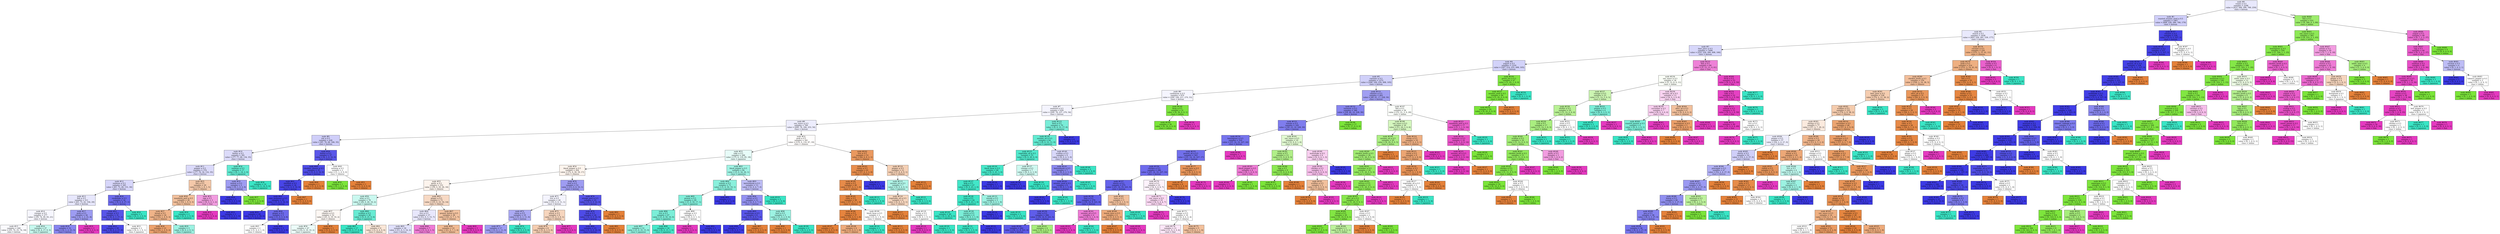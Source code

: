 digraph Tree {
node [shape=box, style="filled", color="black"] ;
0 [label=<node &#35;0<br/>cumin &le; 0.5<br/>samples = 2298<br/>value = [412, 568, 290, 769, 259]<br/>class = korean>, fillcolor="#e8e8fc"] ;
1 [label=<node &#35;1<br/>roasted_sesame_seed &le; 0.5<br/>samples = 1867<br/>value = [408, 228, 286, 766, 179]<br/>class = korean>, fillcolor="#cfcef9"] ;
0 -> 1 [labeldistance=2.5, labelangle=45, headlabel="True"] ;
2 [label=<node &#35;2<br/>starch &le; 0.5<br/>samples = 1628<br/>value = [403, 228, 281, 539, 177]<br/>class = korean>, fillcolor="#e9e9fc"] ;
1 -> 2 ;
3 [label=<node &#35;3<br/>lime_juice &le; 0.5<br/>samples = 1408<br/>value = [252, 226, 266, 498, 166]<br/>class = korean>, fillcolor="#d7d7fa"] ;
2 -> 3 ;
4 [label=<node &#35;4<br/>yogurt &le; 0.5<br/>samples = 1319<br/>value = [247, 214, 255, 498, 105]<br/>class = korean>, fillcolor="#d2d2f9"] ;
3 -> 4 ;
5 [label=<node &#35;5<br/>cayenne &le; 0.5<br/>samples = 1272<br/>value = [246, 169, 254, 498, 105]<br/>class = korean>, fillcolor="#d0d0f9"] ;
4 -> 5 ;
6 [label=<node &#35;6<br/>cardamom &le; 0.5<br/>samples = 870<br/>value = [200, 108, 237, 270, 55]<br/>class = korean>, fillcolor="#f5f5fe"] ;
5 -> 6 ;
7 [label=<node &#35;7<br/>seaweed &le; 0.5<br/>samples = 839<br/>value = [200, 78, 237, 270, 54]<br/>class = korean>, fillcolor="#f4f4fe"] ;
6 -> 7 ;
8 [label=<node &#35;8<br/>soy_sauce &le; 0.5<br/>samples = 769<br/>value = [200, 78, 184, 253, 54]<br/>class = korean>, fillcolor="#ededfd"] ;
7 -> 8 ;
9 [label=<node &#35;9<br/>nut &le; 0.5<br/>samples = 428<br/>value = [81, 78, 68, 166, 35]<br/>class = korean>, fillcolor="#cfcef9"] ;
8 -> 9 ;
10 [label=<node &#35;10<br/>barley &le; 0.5<br/>samples = 391<br/>value = [77, 77, 68, 134, 35]<br/>class = korean>, fillcolor="#dcdbfa"] ;
9 -> 10 ;
11 [label=<node &#35;11<br/>pepper &le; 0.5<br/>samples = 374<br/>value = [77, 76, 54, 132, 35]<br/>class = korean>, fillcolor="#dbdafa"] ;
10 -> 11 ;
12 [label=<node &#35;12<br/>soybean &le; 0.5<br/>samples = 345<br/>value = [61, 75, 48, 131, 30]<br/>class = korean>, fillcolor="#d7d6fa"] ;
11 -> 12 ;
13 [label=<node &#35;13<br/>fish &le; 0.5<br/>samples = 311<br/>value = [61, 75, 42, 104, 29]<br/>class = korean>, fillcolor="#e7e7fc"] ;
12 -> 13 ;
14 [label=<node &#35;14<br/>vinegar &le; 0.5<br/>samples = 277<br/>value = [59, 74, 40, 83, 21]<br/>class = korean>, fillcolor="#f6f6fe"] ;
13 -> 14 ;
15 [label=<node &#35;15<br/>samples = 240<br/>value = [55, 70, 23, 74, 18]<br/>class = korean>, fillcolor="#fafafe"] ;
14 -> 15 ;
16 [label=<node &#35;16<br/>samples = 37<br/>value = [4, 4, 17, 9, 3]<br/>class = japanese>, fillcolor="#c6f8ee"] ;
14 -> 16 ;
17 [label=<node &#35;17<br/>pork &le; 0.5<br/>samples = 34<br/>value = [2, 1, 2, 21, 8]<br/>class = korean>, fillcolor="#9d9cf2"] ;
13 -> 17 ;
18 [label=<node &#35;18<br/>samples = 31<br/>value = [2, 1, 2, 21, 5]<br/>class = korean>, fillcolor="#8785ef"] ;
17 -> 18 ;
19 [label=<node &#35;19<br/>samples = 3<br/>value = [0, 0, 0, 0, 3]<br/>class = thai>, fillcolor="#e539c0"] ;
17 -> 19 ;
20 [label=<node &#35;20<br/>enokidake &le; 0.5<br/>samples = 34<br/>value = [0, 0, 6, 27, 1]<br/>class = korean>, fillcolor="#6d6bec"] ;
12 -> 20 ;
21 [label=<node &#35;21<br/>vinegar &le; 0.5<br/>samples = 31<br/>value = [0, 0, 3, 27, 1]<br/>class = korean>, fillcolor="#5855e9"] ;
20 -> 21 ;
22 [label=<node &#35;22<br/>samples = 29<br/>value = [0, 0, 2, 27, 0]<br/>class = korean>, fillcolor="#4a48e7"] ;
21 -> 22 ;
23 [label=<node &#35;23<br/>samples = 2<br/>value = [0, 0, 1, 0, 1]<br/>class = japanese>, fillcolor="#ffffff"] ;
21 -> 23 ;
24 [label=<node &#35;24<br/>samples = 3<br/>value = [0, 0, 3, 0, 0]<br/>class = japanese>, fillcolor="#39e5c5"] ;
20 -> 24 ;
25 [label=<node &#35;25<br/>fish &le; 0.5<br/>samples = 29<br/>value = [16, 1, 6, 1, 5]<br/>class = chinese>, fillcolor="#f4c8a9"] ;
11 -> 25 ;
26 [label=<node &#35;26<br/>mandarin_peel &le; 0.5<br/>samples = 26<br/>value = [16, 1, 6, 0, 3]<br/>class = chinese>, fillcolor="#f2c09c"] ;
25 -> 26 ;
27 [label=<node &#35;27<br/>bread &le; 0.5<br/>samples = 24<br/>value = [16, 1, 4, 0, 3]<br/>class = chinese>, fillcolor="#efb388"] ;
26 -> 27 ;
28 [label=<node &#35;28<br/>samples = 21<br/>value = [16, 1, 2, 0, 2]<br/>class = chinese>, fillcolor="#eca26d"] ;
27 -> 28 ;
29 [label=<node &#35;29<br/>samples = 3<br/>value = [0, 0, 2, 0, 1]<br/>class = japanese>, fillcolor="#9cf2e2"] ;
27 -> 29 ;
30 [label=<node &#35;30<br/>samples = 2<br/>value = [0, 0, 2, 0, 0]<br/>class = japanese>, fillcolor="#39e5c5"] ;
26 -> 30 ;
31 [label=<node &#35;31<br/>egg &le; 0.5<br/>samples = 3<br/>value = [0, 0, 0, 1, 2]<br/>class = thai>, fillcolor="#f29ce0"] ;
25 -> 31 ;
32 [label=<node &#35;32<br/>samples = 2<br/>value = [0, 0, 0, 0, 2]<br/>class = thai>, fillcolor="#e539c0"] ;
31 -> 32 ;
33 [label=<node &#35;33<br/>samples = 1<br/>value = [0, 0, 0, 1, 0]<br/>class = korean>, fillcolor="#3c39e5"] ;
31 -> 33 ;
34 [label=<node &#35;34<br/>soybean &le; 0.5<br/>samples = 17<br/>value = [0, 1, 14, 2, 0]<br/>class = japanese>, fillcolor="#61ead1"] ;
10 -> 34 ;
35 [label=<node &#35;35<br/>walnut &le; 0.5<br/>samples = 3<br/>value = [0, 1, 0, 2, 0]<br/>class = korean>, fillcolor="#9e9cf2"] ;
34 -> 35 ;
36 [label=<node &#35;36<br/>samples = 2<br/>value = [0, 0, 0, 2, 0]<br/>class = korean>, fillcolor="#3c39e5"] ;
35 -> 36 ;
37 [label=<node &#35;37<br/>samples = 1<br/>value = [0, 1, 0, 0, 0]<br/>class = indian>, fillcolor="#7be539"] ;
35 -> 37 ;
38 [label=<node &#35;38<br/>samples = 14<br/>value = [0, 0, 14, 0, 0]<br/>class = japanese>, fillcolor="#39e5c5"] ;
34 -> 38 ;
39 [label=<node &#35;39<br/>butter &le; 0.5<br/>samples = 37<br/>value = [4, 1, 0, 32, 0]<br/>class = korean>, fillcolor="#5a57e9"] ;
9 -> 39 ;
40 [label=<node &#35;40<br/>cheddar_cheese &le; 0.5<br/>samples = 35<br/>value = [3, 0, 0, 32, 0]<br/>class = korean>, fillcolor="#4e4ce7"] ;
39 -> 40 ;
41 [label=<node &#35;41<br/>shellfish &le; 0.5<br/>samples = 34<br/>value = [2, 0, 0, 32, 0]<br/>class = korean>, fillcolor="#4845e7"] ;
40 -> 41 ;
42 [label=<node &#35;42<br/>cane_molasses &le; 0.5<br/>samples = 33<br/>value = [1, 0, 0, 32, 0]<br/>class = korean>, fillcolor="#423fe6"] ;
41 -> 42 ;
43 [label=<node &#35;43<br/>samples = 28<br/>value = [0, 0, 0, 28, 0]<br/>class = korean>, fillcolor="#3c39e5"] ;
42 -> 43 ;
44 [label=<node &#35;44<br/>ginger &le; 0.5<br/>samples = 5<br/>value = [1, 0, 0, 4, 0]<br/>class = korean>, fillcolor="#6d6aec"] ;
42 -> 44 ;
45 [label=<node &#35;45<br/>samples = 2<br/>value = [1, 0, 0, 1, 0]<br/>class = chinese>, fillcolor="#ffffff"] ;
44 -> 45 ;
46 [label=<node &#35;46<br/>samples = 3<br/>value = [0, 0, 0, 3, 0]<br/>class = korean>, fillcolor="#3c39e5"] ;
44 -> 46 ;
47 [label=<node &#35;47<br/>samples = 1<br/>value = [1, 0, 0, 0, 0]<br/>class = chinese>, fillcolor="#e58139"] ;
41 -> 47 ;
48 [label=<node &#35;48<br/>samples = 1<br/>value = [1, 0, 0, 0, 0]<br/>class = chinese>, fillcolor="#e58139"] ;
40 -> 48 ;
49 [label=<node &#35;49<br/>nutmeg &le; 0.5<br/>samples = 2<br/>value = [1, 1, 0, 0, 0]<br/>class = chinese>, fillcolor="#ffffff"] ;
39 -> 49 ;
50 [label=<node &#35;50<br/>samples = 1<br/>value = [0, 1, 0, 0, 0]<br/>class = indian>, fillcolor="#7be539"] ;
49 -> 50 ;
51 [label=<node &#35;51<br/>samples = 1<br/>value = [1, 0, 0, 0, 0]<br/>class = chinese>, fillcolor="#e58139"] ;
49 -> 51 ;
52 [label=<node &#35;52<br/>pork &le; 0.5<br/>samples = 341<br/>value = [119, 0, 116, 87, 19]<br/>class = chinese>, fillcolor="#fffdfc"] ;
8 -> 52 ;
53 [label=<node &#35;53<br/>sake &le; 0.5<br/>samples = 288<br/>value = [75, 0, 110, 85, 18]<br/>class = japanese>, fillcolor="#e7fcf8"] ;
52 -> 53 ;
54 [label=<node &#35;54<br/>black_pepper &le; 0.5<br/>samples = 204<br/>value = [72, 0, 56, 59, 17]<br/>class = chinese>, fillcolor="#fdf4ed"] ;
53 -> 54 ;
55 [label=<node &#35;55<br/>garlic &le; 0.5<br/>samples = 151<br/>value = [59, 0, 50, 26, 16]<br/>class = chinese>, fillcolor="#fdf4ed"] ;
54 -> 55 ;
56 [label=<node &#35;56<br/>wine &le; 0.5<br/>samples = 78<br/>value = [26, 0, 40, 10, 2]<br/>class = japanese>, fillcolor="#caf8ef"] ;
55 -> 56 ;
57 [label=<node &#35;57<br/>cilantro &le; 0.5<br/>samples = 52<br/>value = [21, 0, 19, 10, 2]<br/>class = chinese>, fillcolor="#fdf7f3"] ;
56 -> 57 ;
58 [label=<node &#35;58<br/>samples = 47<br/>value = [16, 0, 19, 10, 2]<br/>class = japanese>, fillcolor="#ecfcf9"] ;
57 -> 58 ;
59 [label=<node &#35;59<br/>samples = 5<br/>value = [5, 0, 0, 0, 0]<br/>class = chinese>, fillcolor="#e58139"] ;
57 -> 59 ;
60 [label=<node &#35;60<br/>scallion &le; 0.5<br/>samples = 26<br/>value = [5, 0, 21, 0, 0]<br/>class = japanese>, fillcolor="#68ebd3"] ;
56 -> 60 ;
61 [label=<node &#35;61<br/>samples = 17<br/>value = [0, 0, 17, 0, 0]<br/>class = japanese>, fillcolor="#39e5c5"] ;
60 -> 61 ;
62 [label=<node &#35;62<br/>samples = 9<br/>value = [5, 0, 4, 0, 0]<br/>class = chinese>, fillcolor="#fae6d7"] ;
60 -> 62 ;
63 [label=<node &#35;63<br/>ginger &le; 0.5<br/>samples = 73<br/>value = [33, 0, 10, 16, 14]<br/>class = chinese>, fillcolor="#f7d9c4"] ;
55 -> 63 ;
64 [label=<node &#35;64<br/>rice &le; 0.5<br/>samples = 37<br/>value = [12, 0, 3, 15, 7]<br/>class = korean>, fillcolor="#e8e7fc"] ;
63 -> 64 ;
65 [label=<node &#35;65<br/>samples = 30<br/>value = [11, 0, 3, 14, 2]<br/>class = korean>, fillcolor="#e0e0fb"] ;
64 -> 65 ;
66 [label=<node &#35;66<br/>samples = 7<br/>value = [1, 0, 0, 1, 5]<br/>class = thai>, fillcolor="#ee7bd5"] ;
64 -> 66 ;
67 [label=<node &#35;67<br/>peanut_butter &le; 0.5<br/>samples = 36<br/>value = [21, 0, 7, 1, 7]<br/>class = chinese>, fillcolor="#f2c29f"] ;
63 -> 67 ;
68 [label=<node &#35;68<br/>samples = 33<br/>value = [21, 0, 7, 1, 4]<br/>class = chinese>, fillcolor="#f1bb94"] ;
67 -> 68 ;
69 [label=<node &#35;69<br/>samples = 3<br/>value = [0, 0, 0, 0, 3]<br/>class = thai>, fillcolor="#e539c0"] ;
67 -> 69 ;
70 [label=<node &#35;70<br/>beef &le; 0.5<br/>samples = 53<br/>value = [13, 0, 6, 33, 1]<br/>class = korean>, fillcolor="#9e9cf2"] ;
54 -> 70 ;
71 [label=<node &#35;71<br/>rice &le; 0.5<br/>samples = 28<br/>value = [10, 0, 6, 11, 1]<br/>class = korean>, fillcolor="#f4f4fe"] ;
70 -> 71 ;
72 [label=<node &#35;72<br/>onion &le; 0.5<br/>samples = 19<br/>value = [5, 0, 3, 11, 0]<br/>class = korean>, fillcolor="#abaaf4"] ;
71 -> 72 ;
73 [label=<node &#35;73<br/>samples = 17<br/>value = [5, 0, 1, 11, 0]<br/>class = korean>, fillcolor="#9d9cf2"] ;
72 -> 73 ;
74 [label=<node &#35;74<br/>samples = 2<br/>value = [0, 0, 2, 0, 0]<br/>class = japanese>, fillcolor="#39e5c5"] ;
72 -> 74 ;
75 [label=<node &#35;75<br/>wheat &le; 0.5<br/>samples = 9<br/>value = [5, 0, 3, 0, 1]<br/>class = chinese>, fillcolor="#f6d5bd"] ;
71 -> 75 ;
76 [label=<node &#35;76<br/>samples = 8<br/>value = [5, 0, 3, 0, 0]<br/>class = chinese>, fillcolor="#f5cdb0"] ;
75 -> 76 ;
77 [label=<node &#35;77<br/>samples = 1<br/>value = [0, 0, 0, 0, 1]<br/>class = thai>, fillcolor="#e539c0"] ;
75 -> 77 ;
78 [label=<node &#35;78<br/>orange_peel &le; 0.5<br/>samples = 25<br/>value = [3, 0, 0, 22, 0]<br/>class = korean>, fillcolor="#5754e9"] ;
70 -> 78 ;
79 [label=<node &#35;79<br/>leek &le; 0.5<br/>samples = 24<br/>value = [2, 0, 0, 22, 0]<br/>class = korean>, fillcolor="#4e4be7"] ;
78 -> 79 ;
80 [label=<node &#35;80<br/>samples = 23<br/>value = [1, 0, 0, 22, 0]<br/>class = korean>, fillcolor="#4542e6"] ;
79 -> 80 ;
81 [label=<node &#35;81<br/>samples = 1<br/>value = [1, 0, 0, 0, 0]<br/>class = chinese>, fillcolor="#e58139"] ;
79 -> 81 ;
82 [label=<node &#35;82<br/>samples = 1<br/>value = [1, 0, 0, 0, 0]<br/>class = chinese>, fillcolor="#e58139"] ;
78 -> 82 ;
83 [label=<node &#35;83<br/>black_pepper &le; 0.5<br/>samples = 84<br/>value = [3, 0, 54, 26, 1]<br/>class = japanese>, fillcolor="#9ff2e3"] ;
53 -> 83 ;
84 [label=<node &#35;84<br/>tomato &le; 0.5<br/>samples = 71<br/>value = [1, 0, 50, 19, 1]<br/>class = japanese>, fillcolor="#89f0dc"] ;
83 -> 84 ;
85 [label=<node &#35;85<br/>peanut &le; 0.5<br/>samples = 69<br/>value = [1, 0, 50, 17, 1]<br/>class = japanese>, fillcolor="#81eeda"] ;
84 -> 85 ;
86 [label=<node &#35;86<br/>rice &le; 0.5<br/>samples = 67<br/>value = [1, 0, 50, 16, 0]<br/>class = japanese>, fillcolor="#7beed8"] ;
85 -> 86 ;
87 [label=<node &#35;87<br/>samples = 51<br/>value = [1, 0, 35, 15, 0]<br/>class = japanese>, fillcolor="#91f1df"] ;
86 -> 87 ;
88 [label=<node &#35;88<br/>samples = 16<br/>value = [0, 0, 15, 1, 0]<br/>class = japanese>, fillcolor="#46e7c9"] ;
86 -> 88 ;
89 [label=<node &#35;89<br/>cabbage &le; 0.5<br/>samples = 2<br/>value = [0, 0, 0, 1, 1]<br/>class = korean>, fillcolor="#ffffff"] ;
85 -> 89 ;
90 [label=<node &#35;90<br/>samples = 1<br/>value = [0, 0, 0, 0, 1]<br/>class = thai>, fillcolor="#e539c0"] ;
89 -> 90 ;
91 [label=<node &#35;91<br/>samples = 1<br/>value = [0, 0, 0, 1, 0]<br/>class = korean>, fillcolor="#3c39e5"] ;
89 -> 91 ;
92 [label=<node &#35;92<br/>samples = 2<br/>value = [0, 0, 0, 2, 0]<br/>class = korean>, fillcolor="#3c39e5"] ;
84 -> 92 ;
93 [label=<node &#35;93<br/>katsuobushi &le; 0.5<br/>samples = 13<br/>value = [2, 0, 4, 7, 0]<br/>class = korean>, fillcolor="#bebdf6"] ;
83 -> 93 ;
94 [label=<node &#35;94<br/>carrot &le; 0.5<br/>samples = 11<br/>value = [2, 0, 2, 7, 0]<br/>class = korean>, fillcolor="#9391f1"] ;
93 -> 94 ;
95 [label=<node &#35;95<br/>mushroom &le; 0.5<br/>samples = 8<br/>value = [1, 0, 0, 7, 0]<br/>class = korean>, fillcolor="#5855e9"] ;
94 -> 95 ;
96 [label=<node &#35;96<br/>samples = 7<br/>value = [0, 0, 0, 7, 0]<br/>class = korean>, fillcolor="#3c39e5"] ;
95 -> 96 ;
97 [label=<node &#35;97<br/>samples = 1<br/>value = [1, 0, 0, 0, 0]<br/>class = chinese>, fillcolor="#e58139"] ;
95 -> 97 ;
98 [label=<node &#35;98<br/>beef &le; 0.5<br/>samples = 3<br/>value = [1, 0, 2, 0, 0]<br/>class = japanese>, fillcolor="#9cf2e2"] ;
94 -> 98 ;
99 [label=<node &#35;99<br/>samples = 1<br/>value = [1, 0, 0, 0, 0]<br/>class = chinese>, fillcolor="#e58139"] ;
98 -> 99 ;
100 [label=<node &#35;100<br/>samples = 2<br/>value = [0, 0, 2, 0, 0]<br/>class = japanese>, fillcolor="#39e5c5"] ;
98 -> 100 ;
101 [label=<node &#35;101<br/>samples = 2<br/>value = [0, 0, 2, 0, 0]<br/>class = japanese>, fillcolor="#39e5c5"] ;
93 -> 101 ;
102 [label=<node &#35;102<br/>rice &le; 0.5<br/>samples = 53<br/>value = [44, 0, 6, 2, 1]<br/>class = chinese>, fillcolor="#ea995f"] ;
52 -> 102 ;
103 [label=<node &#35;103<br/>raisin &le; 0.5<br/>samples = 41<br/>value = [37, 0, 2, 2, 0]<br/>class = chinese>, fillcolor="#e88e4d"] ;
102 -> 103 ;
104 [label=<node &#35;104<br/>squid &le; 0.5<br/>samples = 40<br/>value = [37, 0, 2, 1, 0]<br/>class = chinese>, fillcolor="#e78b49"] ;
103 -> 104 ;
105 [label=<node &#35;105<br/>cider &le; 0.5<br/>samples = 39<br/>value = [37, 0, 1, 1, 0]<br/>class = chinese>, fillcolor="#e68843"] ;
104 -> 105 ;
106 [label=<node &#35;106<br/>onion &le; 0.5<br/>samples = 37<br/>value = [36, 0, 0, 1, 0]<br/>class = chinese>, fillcolor="#e6843e"] ;
105 -> 106 ;
107 [label=<node &#35;107<br/>samples = 33<br/>value = [33, 0, 0, 0, 0]<br/>class = chinese>, fillcolor="#e58139"] ;
106 -> 107 ;
108 [label=<node &#35;108<br/>samples = 4<br/>value = [3, 0, 0, 1, 0]<br/>class = chinese>, fillcolor="#eeab7b"] ;
106 -> 108 ;
109 [label=<node &#35;109<br/>black_bean &le; 0.5<br/>samples = 2<br/>value = [1, 0, 1, 0, 0]<br/>class = chinese>, fillcolor="#ffffff"] ;
105 -> 109 ;
110 [label=<node &#35;110<br/>samples = 1<br/>value = [0, 0, 1, 0, 0]<br/>class = japanese>, fillcolor="#39e5c5"] ;
109 -> 110 ;
111 [label=<node &#35;111<br/>samples = 1<br/>value = [1, 0, 0, 0, 0]<br/>class = chinese>, fillcolor="#e58139"] ;
109 -> 111 ;
112 [label=<node &#35;112<br/>samples = 1<br/>value = [0, 0, 1, 0, 0]<br/>class = japanese>, fillcolor="#39e5c5"] ;
104 -> 112 ;
113 [label=<node &#35;113<br/>samples = 1<br/>value = [0, 0, 0, 1, 0]<br/>class = korean>, fillcolor="#3c39e5"] ;
103 -> 113 ;
114 [label=<node &#35;114<br/>pepper &le; 0.5<br/>samples = 12<br/>value = [7, 0, 4, 0, 1]<br/>class = chinese>, fillcolor="#f5d0b5"] ;
102 -> 114 ;
115 [label=<node &#35;115<br/>sesame_oil &le; 0.5<br/>samples = 7<br/>value = [2, 0, 4, 0, 1]<br/>class = japanese>, fillcolor="#b0f5e8"] ;
114 -> 115 ;
116 [label=<node &#35;116<br/>vegetable_oil &le; 0.5<br/>samples = 4<br/>value = [2, 0, 1, 0, 1]<br/>class = chinese>, fillcolor="#f6d5bd"] ;
115 -> 116 ;
117 [label=<node &#35;117<br/>samples = 2<br/>value = [2, 0, 0, 0, 0]<br/>class = chinese>, fillcolor="#e58139"] ;
116 -> 117 ;
118 [label=<node &#35;118<br/>barley &le; 0.5<br/>samples = 2<br/>value = [0, 0, 1, 0, 1]<br/>class = japanese>, fillcolor="#ffffff"] ;
116 -> 118 ;
119 [label=<node &#35;119<br/>samples = 1<br/>value = [0, 0, 0, 0, 1]<br/>class = thai>, fillcolor="#e539c0"] ;
118 -> 119 ;
120 [label=<node &#35;120<br/>samples = 1<br/>value = [0, 0, 1, 0, 0]<br/>class = japanese>, fillcolor="#39e5c5"] ;
118 -> 120 ;
121 [label=<node &#35;121<br/>samples = 3<br/>value = [0, 0, 3, 0, 0]<br/>class = japanese>, fillcolor="#39e5c5"] ;
115 -> 121 ;
122 [label=<node &#35;122<br/>samples = 5<br/>value = [5, 0, 0, 0, 0]<br/>class = chinese>, fillcolor="#e58139"] ;
114 -> 122 ;
123 [label=<node &#35;123<br/>beef &le; 0.5<br/>samples = 70<br/>value = [0, 0, 53, 17, 0]<br/>class = japanese>, fillcolor="#79edd8"] ;
7 -> 123 ;
124 [label=<node &#35;124<br/>sesame_oil &le; 0.5<br/>samples = 64<br/>value = [0, 0, 53, 11, 0]<br/>class = japanese>, fillcolor="#62ead1"] ;
123 -> 124 ;
125 [label=<node &#35;125<br/>vegetable_oil &le; 0.5<br/>samples = 55<br/>value = [0, 0, 49, 6, 0]<br/>class = japanese>, fillcolor="#51e8cc"] ;
124 -> 125 ;
126 [label=<node &#35;126<br/>black_bean &le; 0.5<br/>samples = 48<br/>value = [0, 0, 45, 3, 0]<br/>class = japanese>, fillcolor="#46e7c9"] ;
125 -> 126 ;
127 [label=<node &#35;127<br/>kelp &le; 0.5<br/>samples = 47<br/>value = [0, 0, 45, 2, 0]<br/>class = japanese>, fillcolor="#42e6c8"] ;
126 -> 127 ;
128 [label=<node &#35;128<br/>tuna &le; 0.5<br/>samples = 44<br/>value = [0, 0, 43, 1, 0]<br/>class = japanese>, fillcolor="#3ee6c6"] ;
127 -> 128 ;
129 [label=<node &#35;129<br/>samples = 40<br/>value = [0, 0, 40, 0, 0]<br/>class = japanese>, fillcolor="#39e5c5"] ;
128 -> 129 ;
130 [label=<node &#35;130<br/>carrot &le; 0.5<br/>samples = 4<br/>value = [0, 0, 3, 1, 0]<br/>class = japanese>, fillcolor="#7beed8"] ;
128 -> 130 ;
131 [label=<node &#35;131<br/>samples = 3<br/>value = [0, 0, 3, 0, 0]<br/>class = japanese>, fillcolor="#39e5c5"] ;
130 -> 131 ;
132 [label=<node &#35;132<br/>samples = 1<br/>value = [0, 0, 0, 1, 0]<br/>class = korean>, fillcolor="#3c39e5"] ;
130 -> 132 ;
133 [label=<node &#35;133<br/>wasabi &le; 0.5<br/>samples = 3<br/>value = [0, 0, 2, 1, 0]<br/>class = japanese>, fillcolor="#9cf2e2"] ;
127 -> 133 ;
134 [label=<node &#35;134<br/>samples = 1<br/>value = [0, 0, 0, 1, 0]<br/>class = korean>, fillcolor="#3c39e5"] ;
133 -> 134 ;
135 [label=<node &#35;135<br/>samples = 2<br/>value = [0, 0, 2, 0, 0]<br/>class = japanese>, fillcolor="#39e5c5"] ;
133 -> 135 ;
136 [label=<node &#35;136<br/>samples = 1<br/>value = [0, 0, 0, 1, 0]<br/>class = korean>, fillcolor="#3c39e5"] ;
126 -> 136 ;
137 [label=<node &#35;137<br/>vinegar &le; 0.5<br/>samples = 7<br/>value = [0, 0, 4, 3, 0]<br/>class = japanese>, fillcolor="#cef8f0"] ;
125 -> 137 ;
138 [label=<node &#35;138<br/>samples = 3<br/>value = [0, 0, 0, 3, 0]<br/>class = korean>, fillcolor="#3c39e5"] ;
137 -> 138 ;
139 [label=<node &#35;139<br/>samples = 4<br/>value = [0, 0, 4, 0, 0]<br/>class = japanese>, fillcolor="#39e5c5"] ;
137 -> 139 ;
140 [label=<node &#35;140<br/>scallion &le; 0.5<br/>samples = 9<br/>value = [0, 0, 4, 5, 0]<br/>class = korean>, fillcolor="#d8d7fa"] ;
124 -> 140 ;
141 [label=<node &#35;141<br/>katsuobushi &le; 0.5<br/>samples = 7<br/>value = [0, 0, 2, 5, 0]<br/>class = korean>, fillcolor="#8a88ef"] ;
140 -> 141 ;
142 [label=<node &#35;142<br/>sesame_seed &le; 0.5<br/>samples = 6<br/>value = [0, 0, 1, 5, 0]<br/>class = korean>, fillcolor="#6361ea"] ;
141 -> 142 ;
143 [label=<node &#35;143<br/>samples = 5<br/>value = [0, 0, 0, 5, 0]<br/>class = korean>, fillcolor="#3c39e5"] ;
142 -> 143 ;
144 [label=<node &#35;144<br/>samples = 1<br/>value = [0, 0, 1, 0, 0]<br/>class = japanese>, fillcolor="#39e5c5"] ;
142 -> 144 ;
145 [label=<node &#35;145<br/>samples = 1<br/>value = [0, 0, 1, 0, 0]<br/>class = japanese>, fillcolor="#39e5c5"] ;
141 -> 145 ;
146 [label=<node &#35;146<br/>samples = 2<br/>value = [0, 0, 2, 0, 0]<br/>class = japanese>, fillcolor="#39e5c5"] ;
140 -> 146 ;
147 [label=<node &#35;147<br/>samples = 6<br/>value = [0, 0, 0, 6, 0]<br/>class = korean>, fillcolor="#3c39e5"] ;
123 -> 147 ;
148 [label=<node &#35;148<br/>bean &le; 0.5<br/>samples = 31<br/>value = [0, 30, 0, 0, 1]<br/>class = indian>, fillcolor="#7fe640"] ;
6 -> 148 ;
149 [label=<node &#35;149<br/>samples = 30<br/>value = [0, 30, 0, 0, 0]<br/>class = indian>, fillcolor="#7be539"] ;
148 -> 149 ;
150 [label=<node &#35;150<br/>samples = 1<br/>value = [0, 0, 0, 0, 1]<br/>class = thai>, fillcolor="#e539c0"] ;
148 -> 150 ;
151 [label=<node &#35;151<br/>cilantro &le; 0.5<br/>samples = 402<br/>value = [46, 61, 17, 228, 50]<br/>class = korean>, fillcolor="#a09ef2"] ;
5 -> 151 ;
152 [label=<node &#35;152<br/>turmeric &le; 0.5<br/>samples = 346<br/>value = [34, 40, 14, 228, 30]<br/>class = korean>, fillcolor="#8785ef"] ;
151 -> 152 ;
153 [label=<node &#35;153<br/>tomato &le; 0.5<br/>samples = 329<br/>value = [34, 23, 14, 228, 30]<br/>class = korean>, fillcolor="#7f7dee"] ;
152 -> 153 ;
154 [label=<node &#35;154<br/>lemongrass &le; 0.5<br/>samples = 310<br/>value = [31, 14, 14, 227, 24]<br/>class = korean>, fillcolor="#7674ed"] ;
153 -> 154 ;
155 [label=<node &#35;155<br/>peanut_oil &le; 0.5<br/>samples = 303<br/>value = [31, 14, 14, 227, 17]<br/>class = korean>, fillcolor="#7270ec"] ;
154 -> 155 ;
156 [label=<node &#35;156<br/>chicken &le; 0.5<br/>samples = 296<br/>value = [25, 14, 14, 227, 16]<br/>class = korean>, fillcolor="#6e6bec"] ;
155 -> 156 ;
157 [label=<node &#35;157<br/>sherry &le; 0.5<br/>samples = 275<br/>value = [21, 14, 10, 221, 9]<br/>class = korean>, fillcolor="#6563eb"] ;
156 -> 157 ;
158 [label=<node &#35;158<br/>lime &le; 0.5<br/>samples = 270<br/>value = [18, 14, 9, 221, 8]<br/>class = korean>, fillcolor="#6260ea"] ;
157 -> 158 ;
159 [label=<node &#35;159<br/>cider &le; 0.5<br/>samples = 266<br/>value = [18, 14, 8, 221, 5]<br/>class = korean>, fillcolor="#5f5dea"] ;
158 -> 159 ;
160 [label=<node &#35;160<br/>samples = 262<br/>value = [18, 11, 8, 221, 4]<br/>class = korean>, fillcolor="#5d5ae9"] ;
159 -> 160 ;
161 [label=<node &#35;161<br/>samples = 4<br/>value = [0, 3, 0, 0, 1]<br/>class = indian>, fillcolor="#a7ee7b"] ;
159 -> 161 ;
162 [label=<node &#35;162<br/>sesame_oil &le; 0.5<br/>samples = 4<br/>value = [0, 0, 1, 0, 3]<br/>class = thai>, fillcolor="#ee7bd5"] ;
158 -> 162 ;
163 [label=<node &#35;163<br/>samples = 3<br/>value = [0, 0, 0, 0, 3]<br/>class = thai>, fillcolor="#e539c0"] ;
162 -> 163 ;
164 [label=<node &#35;164<br/>samples = 1<br/>value = [0, 0, 1, 0, 0]<br/>class = japanese>, fillcolor="#39e5c5"] ;
162 -> 164 ;
165 [label=<node &#35;165<br/>tuna &le; 0.5<br/>samples = 5<br/>value = [3, 0, 1, 0, 1]<br/>class = chinese>, fillcolor="#f2c09c"] ;
157 -> 165 ;
166 [label=<node &#35;166<br/>lemon_juice &le; 0.5<br/>samples = 4<br/>value = [3, 0, 0, 0, 1]<br/>class = chinese>, fillcolor="#eeab7b"] ;
165 -> 166 ;
167 [label=<node &#35;167<br/>samples = 3<br/>value = [3, 0, 0, 0, 0]<br/>class = chinese>, fillcolor="#e58139"] ;
166 -> 167 ;
168 [label=<node &#35;168<br/>samples = 1<br/>value = [0, 0, 0, 0, 1]<br/>class = thai>, fillcolor="#e539c0"] ;
166 -> 168 ;
169 [label=<node &#35;169<br/>samples = 1<br/>value = [0, 0, 1, 0, 0]<br/>class = japanese>, fillcolor="#39e5c5"] ;
165 -> 169 ;
170 [label=<node &#35;170<br/>meat &le; 0.5<br/>samples = 21<br/>value = [4, 0, 4, 6, 7]<br/>class = thai>, fillcolor="#fdf2fb"] ;
156 -> 170 ;
171 [label=<node &#35;171<br/>soy_sauce &le; 0.5<br/>samples = 19<br/>value = [4, 0, 4, 4, 7]<br/>class = thai>, fillcolor="#fad7f2"] ;
170 -> 171 ;
172 [label=<node &#35;172<br/>samples = 3<br/>value = [0, 0, 0, 0, 3]<br/>class = thai>, fillcolor="#e539c0"] ;
171 -> 172 ;
173 [label=<node &#35;173<br/>vinegar &le; 0.5<br/>samples = 16<br/>value = [4, 0, 4, 4, 4]<br/>class = chinese>, fillcolor="#ffffff"] ;
171 -> 173 ;
174 [label=<node &#35;174<br/>samples = 11<br/>value = [1, 0, 3, 3, 4]<br/>class = thai>, fillcolor="#fce6f7"] ;
173 -> 174 ;
175 [label=<node &#35;175<br/>samples = 5<br/>value = [3, 0, 1, 1, 0]<br/>class = chinese>, fillcolor="#f2c09c"] ;
173 -> 175 ;
176 [label=<node &#35;176<br/>samples = 2<br/>value = [0, 0, 0, 2, 0]<br/>class = korean>, fillcolor="#3c39e5"] ;
170 -> 176 ;
177 [label=<node &#35;177<br/>lemon_juice &le; 0.5<br/>samples = 7<br/>value = [6, 0, 0, 0, 1]<br/>class = chinese>, fillcolor="#e9965a"] ;
155 -> 177 ;
178 [label=<node &#35;178<br/>samples = 6<br/>value = [6, 0, 0, 0, 0]<br/>class = chinese>, fillcolor="#e58139"] ;
177 -> 178 ;
179 [label=<node &#35;179<br/>samples = 1<br/>value = [0, 0, 0, 0, 1]<br/>class = thai>, fillcolor="#e539c0"] ;
177 -> 179 ;
180 [label=<node &#35;180<br/>samples = 7<br/>value = [0, 0, 0, 0, 7]<br/>class = thai>, fillcolor="#e539c0"] ;
154 -> 180 ;
181 [label=<node &#35;181<br/>soy_sauce &le; 0.5<br/>samples = 19<br/>value = [3, 9, 0, 1, 6]<br/>class = indian>, fillcolor="#e1f9d1"] ;
153 -> 181 ;
182 [label=<node &#35;182<br/>onion &le; 0.5<br/>samples = 13<br/>value = [1, 9, 0, 0, 3]<br/>class = indian>, fillcolor="#b0ef88"] ;
181 -> 182 ;
183 [label=<node &#35;183<br/>black_pepper &le; 0.5<br/>samples = 4<br/>value = [0, 1, 0, 0, 3]<br/>class = thai>, fillcolor="#ee7bd5"] ;
182 -> 183 ;
184 [label=<node &#35;184<br/>samples = 3<br/>value = [0, 0, 0, 0, 3]<br/>class = thai>, fillcolor="#e539c0"] ;
183 -> 184 ;
185 [label=<node &#35;185<br/>samples = 1<br/>value = [0, 1, 0, 0, 0]<br/>class = indian>, fillcolor="#7be539"] ;
183 -> 185 ;
186 [label=<node &#35;186<br/>egg &le; 0.5<br/>samples = 9<br/>value = [1, 8, 0, 0, 0]<br/>class = indian>, fillcolor="#8ce852"] ;
182 -> 186 ;
187 [label=<node &#35;187<br/>samples = 8<br/>value = [0, 8, 0, 0, 0]<br/>class = indian>, fillcolor="#7be539"] ;
186 -> 187 ;
188 [label=<node &#35;188<br/>samples = 1<br/>value = [1, 0, 0, 0, 0]<br/>class = chinese>, fillcolor="#e58139"] ;
186 -> 188 ;
189 [label=<node &#35;189<br/>matsutake &le; 0.5<br/>samples = 6<br/>value = [2, 0, 0, 1, 3]<br/>class = thai>, fillcolor="#f8ceef"] ;
181 -> 189 ;
190 [label=<node &#35;190<br/>chicken &le; 0.5<br/>samples = 5<br/>value = [2, 0, 0, 0, 3]<br/>class = thai>, fillcolor="#f6bdea"] ;
189 -> 190 ;
191 [label=<node &#35;191<br/>scallion &le; 0.5<br/>samples = 3<br/>value = [2, 0, 0, 0, 1]<br/>class = chinese>, fillcolor="#f2c09c"] ;
190 -> 191 ;
192 [label=<node &#35;192<br/>samples = 2<br/>value = [2, 0, 0, 0, 0]<br/>class = chinese>, fillcolor="#e58139"] ;
191 -> 192 ;
193 [label=<node &#35;193<br/>samples = 1<br/>value = [0, 0, 0, 0, 1]<br/>class = thai>, fillcolor="#e539c0"] ;
191 -> 193 ;
194 [label=<node &#35;194<br/>samples = 2<br/>value = [0, 0, 0, 0, 2]<br/>class = thai>, fillcolor="#e539c0"] ;
190 -> 194 ;
195 [label=<node &#35;195<br/>samples = 1<br/>value = [0, 0, 0, 1, 0]<br/>class = korean>, fillcolor="#3c39e5"] ;
189 -> 195 ;
196 [label=<node &#35;196<br/>samples = 17<br/>value = [0, 17, 0, 0, 0]<br/>class = indian>, fillcolor="#7be539"] ;
152 -> 196 ;
197 [label=<node &#35;197<br/>fish &le; 0.5<br/>samples = 56<br/>value = [12, 21, 3, 0, 20]<br/>class = indian>, fillcolor="#fbfefa"] ;
151 -> 197 ;
198 [label=<node &#35;198<br/>soy_sauce &le; 0.5<br/>samples = 39<br/>value = [11, 20, 2, 0, 6]<br/>class = indian>, fillcolor="#d5f7bf"] ;
197 -> 198 ;
199 [label=<node &#35;199<br/>sesame_oil &le; 0.5<br/>samples = 29<br/>value = [4, 20, 0, 0, 5]<br/>class = indian>, fillcolor="#acef83"] ;
198 -> 199 ;
200 [label=<node &#35;200<br/>chicken_broth &le; 0.5<br/>samples = 26<br/>value = [1, 20, 0, 0, 5]<br/>class = indian>, fillcolor="#a1ec72"] ;
199 -> 200 ;
201 [label=<node &#35;201<br/>cucumber &le; 0.5<br/>samples = 24<br/>value = [1, 20, 0, 0, 3]<br/>class = indian>, fillcolor="#94ea5f"] ;
200 -> 201 ;
202 [label=<node &#35;202<br/>lettuce &le; 0.5<br/>samples = 23<br/>value = [1, 20, 0, 0, 2]<br/>class = indian>, fillcolor="#8ee955"] ;
201 -> 202 ;
203 [label=<node &#35;203<br/>olive_oil &le; 0.5<br/>samples = 22<br/>value = [1, 20, 0, 0, 1]<br/>class = indian>, fillcolor="#88e74c"] ;
202 -> 203 ;
204 [label=<node &#35;204<br/>bread &le; 0.5<br/>samples = 20<br/>value = [0, 19, 0, 0, 1]<br/>class = indian>, fillcolor="#82e643"] ;
203 -> 204 ;
205 [label=<node &#35;205<br/>samples = 17<br/>value = [0, 17, 0, 0, 0]<br/>class = indian>, fillcolor="#7be539"] ;
204 -> 205 ;
206 [label=<node &#35;206<br/>samples = 3<br/>value = [0, 2, 0, 0, 1]<br/>class = indian>, fillcolor="#bdf29c"] ;
204 -> 206 ;
207 [label=<node &#35;207<br/>cream &le; 0.5<br/>samples = 2<br/>value = [1, 1, 0, 0, 0]<br/>class = chinese>, fillcolor="#ffffff"] ;
203 -> 207 ;
208 [label=<node &#35;208<br/>samples = 1<br/>value = [1, 0, 0, 0, 0]<br/>class = chinese>, fillcolor="#e58139"] ;
207 -> 208 ;
209 [label=<node &#35;209<br/>samples = 1<br/>value = [0, 1, 0, 0, 0]<br/>class = indian>, fillcolor="#7be539"] ;
207 -> 209 ;
210 [label=<node &#35;210<br/>samples = 1<br/>value = [0, 0, 0, 0, 1]<br/>class = thai>, fillcolor="#e539c0"] ;
202 -> 210 ;
211 [label=<node &#35;211<br/>samples = 1<br/>value = [0, 0, 0, 0, 1]<br/>class = thai>, fillcolor="#e539c0"] ;
201 -> 211 ;
212 [label=<node &#35;212<br/>samples = 2<br/>value = [0, 0, 0, 0, 2]<br/>class = thai>, fillcolor="#e539c0"] ;
200 -> 212 ;
213 [label=<node &#35;213<br/>samples = 3<br/>value = [3, 0, 0, 0, 0]<br/>class = chinese>, fillcolor="#e58139"] ;
199 -> 213 ;
214 [label=<node &#35;214<br/>cream &le; 0.5<br/>samples = 10<br/>value = [7, 0, 2, 0, 1]<br/>class = chinese>, fillcolor="#efb083"] ;
198 -> 214 ;
215 [label=<node &#35;215<br/>carrot &le; 0.5<br/>samples = 9<br/>value = [7, 0, 2, 0, 0]<br/>class = chinese>, fillcolor="#eca572"] ;
214 -> 215 ;
216 [label=<node &#35;216<br/>scallion &le; 0.5<br/>samples = 8<br/>value = [7, 0, 1, 0, 0]<br/>class = chinese>, fillcolor="#e99355"] ;
215 -> 216 ;
217 [label=<node &#35;217<br/>vegetable_oil &le; 0.5<br/>samples = 2<br/>value = [1, 0, 1, 0, 0]<br/>class = chinese>, fillcolor="#ffffff"] ;
216 -> 217 ;
218 [label=<node &#35;218<br/>samples = 1<br/>value = [1, 0, 0, 0, 0]<br/>class = chinese>, fillcolor="#e58139"] ;
217 -> 218 ;
219 [label=<node &#35;219<br/>samples = 1<br/>value = [0, 0, 1, 0, 0]<br/>class = japanese>, fillcolor="#39e5c5"] ;
217 -> 219 ;
220 [label=<node &#35;220<br/>samples = 6<br/>value = [6, 0, 0, 0, 0]<br/>class = chinese>, fillcolor="#e58139"] ;
216 -> 220 ;
221 [label=<node &#35;221<br/>samples = 1<br/>value = [0, 0, 1, 0, 0]<br/>class = japanese>, fillcolor="#39e5c5"] ;
215 -> 221 ;
222 [label=<node &#35;222<br/>samples = 1<br/>value = [0, 0, 0, 0, 1]<br/>class = thai>, fillcolor="#e539c0"] ;
214 -> 222 ;
223 [label=<node &#35;223<br/>mandarin_peel &le; 0.5<br/>samples = 17<br/>value = [1, 1, 1, 0, 14]<br/>class = thai>, fillcolor="#ea5ecc"] ;
197 -> 223 ;
224 [label=<node &#35;224<br/>turmeric &le; 0.5<br/>samples = 16<br/>value = [1, 1, 0, 0, 14]<br/>class = thai>, fillcolor="#e853c8"] ;
223 -> 224 ;
225 [label=<node &#35;225<br/>sesame_oil &le; 0.5<br/>samples = 15<br/>value = [1, 0, 0, 0, 14]<br/>class = thai>, fillcolor="#e747c4"] ;
224 -> 225 ;
226 [label=<node &#35;226<br/>samples = 14<br/>value = [0, 0, 0, 0, 14]<br/>class = thai>, fillcolor="#e539c0"] ;
225 -> 226 ;
227 [label=<node &#35;227<br/>samples = 1<br/>value = [1, 0, 0, 0, 0]<br/>class = chinese>, fillcolor="#e58139"] ;
225 -> 227 ;
228 [label=<node &#35;228<br/>samples = 1<br/>value = [0, 1, 0, 0, 0]<br/>class = indian>, fillcolor="#7be539"] ;
224 -> 228 ;
229 [label=<node &#35;229<br/>samples = 1<br/>value = [0, 0, 1, 0, 0]<br/>class = japanese>, fillcolor="#39e5c5"] ;
223 -> 229 ;
230 [label=<node &#35;230<br/>green_tea &le; 0.5<br/>samples = 47<br/>value = [1, 45, 1, 0, 0]<br/>class = indian>, fillcolor="#81e642"] ;
4 -> 230 ;
231 [label=<node &#35;231<br/>sesame_seed &le; 0.5<br/>samples = 46<br/>value = [1, 45, 0, 0, 0]<br/>class = indian>, fillcolor="#7ee63d"] ;
230 -> 231 ;
232 [label=<node &#35;232<br/>samples = 45<br/>value = [0, 45, 0, 0, 0]<br/>class = indian>, fillcolor="#7be539"] ;
231 -> 232 ;
233 [label=<node &#35;233<br/>samples = 1<br/>value = [1, 0, 0, 0, 0]<br/>class = chinese>, fillcolor="#e58139"] ;
231 -> 233 ;
234 [label=<node &#35;234<br/>samples = 1<br/>value = [0, 0, 1, 0, 0]<br/>class = japanese>, fillcolor="#39e5c5"] ;
230 -> 234 ;
235 [label=<node &#35;235<br/>fish &le; 0.5<br/>samples = 89<br/>value = [5, 12, 11, 0, 61]<br/>class = thai>, fillcolor="#ee81d7"] ;
3 -> 235 ;
236 [label=<node &#35;236<br/>soy_sauce &le; 0.5<br/>samples = 36<br/>value = [5, 12, 8, 0, 11]<br/>class = indian>, fillcolor="#fafef7"] ;
235 -> 236 ;
237 [label=<node &#35;237<br/>vinegar &le; 0.5<br/>samples = 23<br/>value = [1, 12, 5, 0, 5]<br/>class = indian>, fillcolor="#ccf5b2"] ;
236 -> 237 ;
238 [label=<node &#35;238<br/>shallot &le; 0.5<br/>samples = 19<br/>value = [1, 12, 2, 0, 4]<br/>class = indian>, fillcolor="#b9f195"] ;
237 -> 238 ;
239 [label=<node &#35;239<br/>crab &le; 0.5<br/>samples = 17<br/>value = [1, 12, 1, 0, 3]<br/>class = indian>, fillcolor="#aaee80"] ;
238 -> 239 ;
240 [label=<node &#35;240<br/>scallion &le; 0.5<br/>samples = 16<br/>value = [1, 12, 0, 0, 3]<br/>class = indian>, fillcolor="#a4ed76"] ;
239 -> 240 ;
241 [label=<node &#35;241<br/>chicken_broth &le; 0.5<br/>samples = 13<br/>value = [1, 11, 0, 0, 1]<br/>class = indian>, fillcolor="#91e95a"] ;
240 -> 241 ;
242 [label=<node &#35;242<br/>chicken &le; 0.5<br/>samples = 12<br/>value = [1, 11, 0, 0, 0]<br/>class = indian>, fillcolor="#87e74b"] ;
241 -> 242 ;
243 [label=<node &#35;243<br/>samples = 10<br/>value = [0, 10, 0, 0, 0]<br/>class = indian>, fillcolor="#7be539"] ;
242 -> 243 ;
244 [label=<node &#35;244<br/>mint &le; 0.5<br/>samples = 2<br/>value = [1, 1, 0, 0, 0]<br/>class = chinese>, fillcolor="#ffffff"] ;
242 -> 244 ;
245 [label=<node &#35;245<br/>samples = 1<br/>value = [1, 0, 0, 0, 0]<br/>class = chinese>, fillcolor="#e58139"] ;
244 -> 245 ;
246 [label=<node &#35;246<br/>samples = 1<br/>value = [0, 1, 0, 0, 0]<br/>class = indian>, fillcolor="#7be539"] ;
244 -> 246 ;
247 [label=<node &#35;247<br/>samples = 1<br/>value = [0, 0, 0, 0, 1]<br/>class = thai>, fillcolor="#e539c0"] ;
241 -> 247 ;
248 [label=<node &#35;248<br/>garlic &le; 0.5<br/>samples = 3<br/>value = [0, 1, 0, 0, 2]<br/>class = thai>, fillcolor="#f29ce0"] ;
240 -> 248 ;
249 [label=<node &#35;249<br/>samples = 1<br/>value = [0, 1, 0, 0, 0]<br/>class = indian>, fillcolor="#7be539"] ;
248 -> 249 ;
250 [label=<node &#35;250<br/>samples = 2<br/>value = [0, 0, 0, 0, 2]<br/>class = thai>, fillcolor="#e539c0"] ;
248 -> 250 ;
251 [label=<node &#35;251<br/>samples = 1<br/>value = [0, 0, 1, 0, 0]<br/>class = japanese>, fillcolor="#39e5c5"] ;
239 -> 251 ;
252 [label=<node &#35;252<br/>yeast &le; 0.5<br/>samples = 2<br/>value = [0, 0, 1, 0, 1]<br/>class = japanese>, fillcolor="#ffffff"] ;
238 -> 252 ;
253 [label=<node &#35;253<br/>samples = 1<br/>value = [0, 0, 1, 0, 0]<br/>class = japanese>, fillcolor="#39e5c5"] ;
252 -> 253 ;
254 [label=<node &#35;254<br/>samples = 1<br/>value = [0, 0, 0, 0, 1]<br/>class = thai>, fillcolor="#e539c0"] ;
252 -> 254 ;
255 [label=<node &#35;255<br/>pepper &le; 0.5<br/>samples = 4<br/>value = [0, 0, 3, 0, 1]<br/>class = japanese>, fillcolor="#7beed8"] ;
237 -> 255 ;
256 [label=<node &#35;256<br/>samples = 3<br/>value = [0, 0, 3, 0, 0]<br/>class = japanese>, fillcolor="#39e5c5"] ;
255 -> 256 ;
257 [label=<node &#35;257<br/>samples = 1<br/>value = [0, 0, 0, 0, 1]<br/>class = thai>, fillcolor="#e539c0"] ;
255 -> 257 ;
258 [label=<node &#35;258<br/>sesame_oil &le; 0.5<br/>samples = 13<br/>value = [4, 0, 3, 0, 6]<br/>class = thai>, fillcolor="#f9d3f1"] ;
236 -> 258 ;
259 [label=<node &#35;259<br/>cucumber &le; 0.5<br/>samples = 7<br/>value = [0, 0, 3, 0, 4]<br/>class = thai>, fillcolor="#f8ceef"] ;
258 -> 259 ;
260 [label=<node &#35;260<br/>roasted_peanut &le; 0.5<br/>samples = 4<br/>value = [0, 0, 3, 0, 1]<br/>class = japanese>, fillcolor="#7beed8"] ;
259 -> 260 ;
261 [label=<node &#35;261<br/>samples = 3<br/>value = [0, 0, 3, 0, 0]<br/>class = japanese>, fillcolor="#39e5c5"] ;
260 -> 261 ;
262 [label=<node &#35;262<br/>samples = 1<br/>value = [0, 0, 0, 0, 1]<br/>class = thai>, fillcolor="#e539c0"] ;
260 -> 262 ;
263 [label=<node &#35;263<br/>samples = 3<br/>value = [0, 0, 0, 0, 3]<br/>class = thai>, fillcolor="#e539c0"] ;
259 -> 263 ;
264 [label=<node &#35;264<br/>olive_oil &le; 0.5<br/>samples = 6<br/>value = [4, 0, 0, 0, 2]<br/>class = chinese>, fillcolor="#f2c09c"] ;
258 -> 264 ;
265 [label=<node &#35;265<br/>lemongrass &le; 0.5<br/>samples = 5<br/>value = [4, 0, 0, 0, 1]<br/>class = chinese>, fillcolor="#eca06a"] ;
264 -> 265 ;
266 [label=<node &#35;266<br/>samples = 4<br/>value = [4, 0, 0, 0, 0]<br/>class = chinese>, fillcolor="#e58139"] ;
265 -> 266 ;
267 [label=<node &#35;267<br/>samples = 1<br/>value = [0, 0, 0, 0, 1]<br/>class = thai>, fillcolor="#e539c0"] ;
265 -> 267 ;
268 [label=<node &#35;268<br/>samples = 1<br/>value = [0, 0, 0, 0, 1]<br/>class = thai>, fillcolor="#e539c0"] ;
264 -> 268 ;
269 [label=<node &#35;269<br/>litchi &le; 0.5<br/>samples = 53<br/>value = [0, 0, 3, 0, 50]<br/>class = thai>, fillcolor="#e745c4"] ;
235 -> 269 ;
270 [label=<node &#35;270<br/>sake &le; 0.5<br/>samples = 52<br/>value = [0, 0, 2, 0, 50]<br/>class = thai>, fillcolor="#e641c3"] ;
269 -> 270 ;
271 [label=<node &#35;271<br/>salmon &le; 0.5<br/>samples = 51<br/>value = [0, 0, 1, 0, 50]<br/>class = thai>, fillcolor="#e63dc1"] ;
270 -> 271 ;
272 [label=<node &#35;272<br/>samples = 49<br/>value = [0, 0, 0, 0, 49]<br/>class = thai>, fillcolor="#e539c0"] ;
271 -> 272 ;
273 [label=<node &#35;273<br/>rice &le; 0.5<br/>samples = 2<br/>value = [0, 0, 1, 0, 1]<br/>class = japanese>, fillcolor="#ffffff"] ;
271 -> 273 ;
274 [label=<node &#35;274<br/>samples = 1<br/>value = [0, 0, 0, 0, 1]<br/>class = thai>, fillcolor="#e539c0"] ;
273 -> 274 ;
275 [label=<node &#35;275<br/>samples = 1<br/>value = [0, 0, 1, 0, 0]<br/>class = japanese>, fillcolor="#39e5c5"] ;
273 -> 275 ;
276 [label=<node &#35;276<br/>samples = 1<br/>value = [0, 0, 1, 0, 0]<br/>class = japanese>, fillcolor="#39e5c5"] ;
270 -> 276 ;
277 [label=<node &#35;277<br/>samples = 1<br/>value = [0, 0, 1, 0, 0]<br/>class = japanese>, fillcolor="#39e5c5"] ;
269 -> 277 ;
278 [label=<node &#35;278<br/>coconut &le; 0.5<br/>samples = 220<br/>value = [151, 2, 15, 41, 11]<br/>class = chinese>, fillcolor="#efb285"] ;
2 -> 278 ;
279 [label=<node &#35;279<br/>pork &le; 0.5<br/>samples = 214<br/>value = [151, 2, 14, 41, 6]<br/>class = chinese>, fillcolor="#eeaf81"] ;
278 -> 279 ;
280 [label=<node &#35;280<br/>chicken_broth &le; 0.5<br/>samples = 159<br/>value = [100, 2, 14, 38, 5]<br/>class = chinese>, fillcolor="#f2be9a"] ;
279 -> 280 ;
281 [label=<node &#35;281<br/>lime_juice &le; 0.5<br/>samples = 128<br/>value = [74, 2, 12, 38, 2]<br/>class = chinese>, fillcolor="#f5cdb0"] ;
280 -> 281 ;
282 [label=<node &#35;282<br/>scallion &le; 0.5<br/>samples = 125<br/>value = [74, 2, 9, 38, 2]<br/>class = chinese>, fillcolor="#f4cbad"] ;
281 -> 282 ;
283 [label=<node &#35;283<br/>shrimp &le; 0.5<br/>samples = 77<br/>value = [37, 2, 7, 29, 2]<br/>class = chinese>, fillcolor="#fbeade"] ;
282 -> 283 ;
284 [label=<node &#35;284<br/>pepper &le; 0.5<br/>samples = 57<br/>value = [24, 2, 4, 27, 0]<br/>class = korean>, fillcolor="#ededfd"] ;
283 -> 284 ;
285 [label=<node &#35;285<br/>sherry &le; 0.5<br/>samples = 52<br/>value = [19, 2, 4, 27, 0]<br/>class = korean>, fillcolor="#d0cff9"] ;
284 -> 285 ;
286 [label=<node &#35;286<br/>pineapple &le; 0.5<br/>samples = 47<br/>value = [14, 2, 4, 27, 0]<br/>class = korean>, fillcolor="#b2b1f5"] ;
285 -> 286 ;
287 [label=<node &#35;287<br/>cream &le; 0.5<br/>samples = 43<br/>value = [10, 2, 4, 27, 0]<br/>class = korean>, fillcolor="#9b99f2"] ;
286 -> 287 ;
288 [label=<node &#35;288<br/>lemon &le; 0.5<br/>samples = 40<br/>value = [10, 0, 3, 27, 0]<br/>class = korean>, fillcolor="#908ff0"] ;
287 -> 288 ;
289 [label=<node &#35;289<br/>pea &le; 0.5<br/>samples = 38<br/>value = [8, 0, 3, 27, 0]<br/>class = korean>, fillcolor="#8482ef"] ;
288 -> 289 ;
290 [label=<node &#35;290<br/>samples = 36<br/>value = [6, 0, 3, 27, 0]<br/>class = korean>, fillcolor="#7674ed"] ;
289 -> 290 ;
291 [label=<node &#35;291<br/>samples = 2<br/>value = [2, 0, 0, 0, 0]<br/>class = chinese>, fillcolor="#e58139"] ;
289 -> 291 ;
292 [label=<node &#35;292<br/>samples = 2<br/>value = [2, 0, 0, 0, 0]<br/>class = chinese>, fillcolor="#e58139"] ;
288 -> 292 ;
293 [label=<node &#35;293<br/>mustard &le; 0.5<br/>samples = 3<br/>value = [0, 2, 1, 0, 0]<br/>class = indian>, fillcolor="#bdf29c"] ;
287 -> 293 ;
294 [label=<node &#35;294<br/>samples = 2<br/>value = [0, 2, 0, 0, 0]<br/>class = indian>, fillcolor="#7be539"] ;
293 -> 294 ;
295 [label=<node &#35;295<br/>samples = 1<br/>value = [0, 0, 1, 0, 0]<br/>class = japanese>, fillcolor="#39e5c5"] ;
293 -> 295 ;
296 [label=<node &#35;296<br/>samples = 4<br/>value = [4, 0, 0, 0, 0]<br/>class = chinese>, fillcolor="#e58139"] ;
286 -> 296 ;
297 [label=<node &#35;297<br/>samples = 5<br/>value = [5, 0, 0, 0, 0]<br/>class = chinese>, fillcolor="#e58139"] ;
285 -> 297 ;
298 [label=<node &#35;298<br/>samples = 5<br/>value = [5, 0, 0, 0, 0]<br/>class = chinese>, fillcolor="#e58139"] ;
284 -> 298 ;
299 [label=<node &#35;299<br/>carrot &le; 0.5<br/>samples = 20<br/>value = [13, 0, 3, 2, 2]<br/>class = chinese>, fillcolor="#f0b58b"] ;
283 -> 299 ;
300 [label=<node &#35;300<br/>wheat &le; 0.5<br/>samples = 18<br/>value = [13, 0, 2, 1, 2]<br/>class = chinese>, fillcolor="#eda877"] ;
299 -> 300 ;
301 [label=<node &#35;301<br/>radish &le; 0.5<br/>samples = 14<br/>value = [12, 0, 0, 0, 2]<br/>class = chinese>, fillcolor="#e9965a"] ;
300 -> 301 ;
302 [label=<node &#35;302<br/>palm &le; 0.5<br/>samples = 13<br/>value = [12, 0, 0, 0, 1]<br/>class = chinese>, fillcolor="#e78c49"] ;
301 -> 302 ;
303 [label=<node &#35;303<br/>samples = 11<br/>value = [11, 0, 0, 0, 0]<br/>class = chinese>, fillcolor="#e58139"] ;
302 -> 303 ;
304 [label=<node &#35;304<br/>samples = 2<br/>value = [1, 0, 0, 0, 1]<br/>class = chinese>, fillcolor="#ffffff"] ;
302 -> 304 ;
305 [label=<node &#35;305<br/>samples = 1<br/>value = [0, 0, 0, 0, 1]<br/>class = thai>, fillcolor="#e539c0"] ;
301 -> 305 ;
306 [label=<node &#35;306<br/>rice &le; 0.5<br/>samples = 4<br/>value = [1, 0, 2, 1, 0]<br/>class = japanese>, fillcolor="#bdf6ec"] ;
300 -> 306 ;
307 [label=<node &#35;307<br/>nut &le; 0.5<br/>samples = 3<br/>value = [0, 0, 2, 1, 0]<br/>class = japanese>, fillcolor="#9cf2e2"] ;
306 -> 307 ;
308 [label=<node &#35;308<br/>samples = 2<br/>value = [0, 0, 2, 0, 0]<br/>class = japanese>, fillcolor="#39e5c5"] ;
307 -> 308 ;
309 [label=<node &#35;309<br/>samples = 1<br/>value = [0, 0, 0, 1, 0]<br/>class = korean>, fillcolor="#3c39e5"] ;
307 -> 309 ;
310 [label=<node &#35;310<br/>samples = 1<br/>value = [1, 0, 0, 0, 0]<br/>class = chinese>, fillcolor="#e58139"] ;
306 -> 310 ;
311 [label=<node &#35;311<br/>vinegar &le; 0.5<br/>samples = 2<br/>value = [0, 0, 1, 1, 0]<br/>class = japanese>, fillcolor="#ffffff"] ;
299 -> 311 ;
312 [label=<node &#35;312<br/>samples = 1<br/>value = [0, 0, 0, 1, 0]<br/>class = korean>, fillcolor="#3c39e5"] ;
311 -> 312 ;
313 [label=<node &#35;313<br/>samples = 1<br/>value = [0, 0, 1, 0, 0]<br/>class = japanese>, fillcolor="#39e5c5"] ;
311 -> 313 ;
314 [label=<node &#35;314<br/>cucumber &le; 0.5<br/>samples = 48<br/>value = [37, 0, 2, 9, 0]<br/>class = chinese>, fillcolor="#eca571"] ;
282 -> 314 ;
315 [label=<node &#35;315<br/>asparagus &le; 0.5<br/>samples = 46<br/>value = [37, 0, 2, 7, 0]<br/>class = chinese>, fillcolor="#eb9e67"] ;
314 -> 315 ;
316 [label=<node &#35;316<br/>pumpkin &le; 0.5<br/>samples = 45<br/>value = [37, 0, 1, 7, 0]<br/>class = chinese>, fillcolor="#ea9c63"] ;
315 -> 316 ;
317 [label=<node &#35;317<br/>eel &le; 0.5<br/>samples = 44<br/>value = [37, 0, 1, 6, 0]<br/>class = chinese>, fillcolor="#ea985d"] ;
316 -> 317 ;
318 [label=<node &#35;318<br/>mackerel &le; 0.5<br/>samples = 43<br/>value = [37, 0, 1, 5, 0]<br/>class = chinese>, fillcolor="#e99558"] ;
317 -> 318 ;
319 [label=<node &#35;319<br/>ginger &le; 0.5<br/>samples = 42<br/>value = [37, 0, 1, 4, 0]<br/>class = chinese>, fillcolor="#e89253"] ;
318 -> 319 ;
320 [label=<node &#35;320<br/>soy_sauce &le; 0.5<br/>samples = 14<br/>value = [10, 0, 1, 3, 0]<br/>class = chinese>, fillcolor="#eeaf81"] ;
319 -> 320 ;
321 [label=<node &#35;321<br/>samples = 2<br/>value = [0, 0, 1, 1, 0]<br/>class = japanese>, fillcolor="#ffffff"] ;
320 -> 321 ;
322 [label=<node &#35;322<br/>samples = 12<br/>value = [10, 0, 0, 2, 0]<br/>class = chinese>, fillcolor="#ea9a61"] ;
320 -> 322 ;
323 [label=<node &#35;323<br/>vegetable &le; 0.5<br/>samples = 28<br/>value = [27, 0, 0, 1, 0]<br/>class = chinese>, fillcolor="#e68640"] ;
319 -> 323 ;
324 [label=<node &#35;324<br/>samples = 24<br/>value = [24, 0, 0, 0, 0]<br/>class = chinese>, fillcolor="#e58139"] ;
323 -> 324 ;
325 [label=<node &#35;325<br/>samples = 4<br/>value = [3, 0, 0, 1, 0]<br/>class = chinese>, fillcolor="#eeab7b"] ;
323 -> 325 ;
326 [label=<node &#35;326<br/>samples = 1<br/>value = [0, 0, 0, 1, 0]<br/>class = korean>, fillcolor="#3c39e5"] ;
318 -> 326 ;
327 [label=<node &#35;327<br/>samples = 1<br/>value = [0, 0, 0, 1, 0]<br/>class = korean>, fillcolor="#3c39e5"] ;
317 -> 327 ;
328 [label=<node &#35;328<br/>samples = 1<br/>value = [0, 0, 0, 1, 0]<br/>class = korean>, fillcolor="#3c39e5"] ;
316 -> 328 ;
329 [label=<node &#35;329<br/>samples = 1<br/>value = [0, 0, 1, 0, 0]<br/>class = japanese>, fillcolor="#39e5c5"] ;
315 -> 329 ;
330 [label=<node &#35;330<br/>samples = 2<br/>value = [0, 0, 0, 2, 0]<br/>class = korean>, fillcolor="#3c39e5"] ;
314 -> 330 ;
331 [label=<node &#35;331<br/>samples = 3<br/>value = [0, 0, 3, 0, 0]<br/>class = japanese>, fillcolor="#39e5c5"] ;
281 -> 331 ;
332 [label=<node &#35;332<br/>olive_oil &le; 0.5<br/>samples = 31<br/>value = [26, 0, 2, 0, 3]<br/>class = chinese>, fillcolor="#ea985c"] ;
280 -> 332 ;
333 [label=<node &#35;333<br/>sake &le; 0.5<br/>samples = 29<br/>value = [26, 0, 2, 0, 1]<br/>class = chinese>, fillcolor="#e88f4f"] ;
332 -> 333 ;
334 [label=<node &#35;334<br/>cider &le; 0.5<br/>samples = 28<br/>value = [26, 0, 1, 0, 1]<br/>class = chinese>, fillcolor="#e78a48"] ;
333 -> 334 ;
335 [label=<node &#35;335<br/>celery &le; 0.5<br/>samples = 26<br/>value = [25, 0, 1, 0, 0]<br/>class = chinese>, fillcolor="#e68641"] ;
334 -> 335 ;
336 [label=<node &#35;336<br/>samples = 24<br/>value = [24, 0, 0, 0, 0]<br/>class = chinese>, fillcolor="#e58139"] ;
335 -> 336 ;
337 [label=<node &#35;337<br/>ginger &le; 0.5<br/>samples = 2<br/>value = [1, 0, 1, 0, 0]<br/>class = chinese>, fillcolor="#ffffff"] ;
335 -> 337 ;
338 [label=<node &#35;338<br/>samples = 1<br/>value = [0, 0, 1, 0, 0]<br/>class = japanese>, fillcolor="#39e5c5"] ;
337 -> 338 ;
339 [label=<node &#35;339<br/>samples = 1<br/>value = [1, 0, 0, 0, 0]<br/>class = chinese>, fillcolor="#e58139"] ;
337 -> 339 ;
340 [label=<node &#35;340<br/>scallion &le; 0.5<br/>samples = 2<br/>value = [1, 0, 0, 0, 1]<br/>class = chinese>, fillcolor="#ffffff"] ;
334 -> 340 ;
341 [label=<node &#35;341<br/>samples = 1<br/>value = [0, 0, 0, 0, 1]<br/>class = thai>, fillcolor="#e539c0"] ;
340 -> 341 ;
342 [label=<node &#35;342<br/>samples = 1<br/>value = [1, 0, 0, 0, 0]<br/>class = chinese>, fillcolor="#e58139"] ;
340 -> 342 ;
343 [label=<node &#35;343<br/>samples = 1<br/>value = [0, 0, 1, 0, 0]<br/>class = japanese>, fillcolor="#39e5c5"] ;
333 -> 343 ;
344 [label=<node &#35;344<br/>samples = 2<br/>value = [0, 0, 0, 0, 2]<br/>class = thai>, fillcolor="#e539c0"] ;
332 -> 344 ;
345 [label=<node &#35;345<br/>fish &le; 0.5<br/>samples = 55<br/>value = [51, 0, 0, 3, 1]<br/>class = chinese>, fillcolor="#e78b48"] ;
279 -> 345 ;
346 [label=<node &#35;346<br/>barley &le; 0.5<br/>samples = 53<br/>value = [51, 0, 0, 2, 0]<br/>class = chinese>, fillcolor="#e68641"] ;
345 -> 346 ;
347 [label=<node &#35;347<br/>lettuce &le; 0.5<br/>samples = 52<br/>value = [51, 0, 0, 1, 0]<br/>class = chinese>, fillcolor="#e6833d"] ;
346 -> 347 ;
348 [label=<node &#35;348<br/>samples = 51<br/>value = [51, 0, 0, 0, 0]<br/>class = chinese>, fillcolor="#e58139"] ;
347 -> 348 ;
349 [label=<node &#35;349<br/>samples = 1<br/>value = [0, 0, 0, 1, 0]<br/>class = korean>, fillcolor="#3c39e5"] ;
347 -> 349 ;
350 [label=<node &#35;350<br/>samples = 1<br/>value = [0, 0, 0, 1, 0]<br/>class = korean>, fillcolor="#3c39e5"] ;
346 -> 350 ;
351 [label=<node &#35;351<br/>vinegar &le; 0.5<br/>samples = 2<br/>value = [0, 0, 0, 1, 1]<br/>class = korean>, fillcolor="#ffffff"] ;
345 -> 351 ;
352 [label=<node &#35;352<br/>samples = 1<br/>value = [0, 0, 0, 1, 0]<br/>class = korean>, fillcolor="#3c39e5"] ;
351 -> 352 ;
353 [label=<node &#35;353<br/>samples = 1<br/>value = [0, 0, 0, 0, 1]<br/>class = thai>, fillcolor="#e539c0"] ;
351 -> 353 ;
354 [label=<node &#35;354<br/>vanilla &le; 0.5<br/>samples = 6<br/>value = [0, 0, 1, 0, 5]<br/>class = thai>, fillcolor="#ea61cd"] ;
278 -> 354 ;
355 [label=<node &#35;355<br/>samples = 5<br/>value = [0, 0, 0, 0, 5]<br/>class = thai>, fillcolor="#e539c0"] ;
354 -> 355 ;
356 [label=<node &#35;356<br/>samples = 1<br/>value = [0, 0, 1, 0, 0]<br/>class = japanese>, fillcolor="#39e5c5"] ;
354 -> 356 ;
357 [label=<node &#35;357<br/>cilantro &le; 0.5<br/>samples = 239<br/>value = [5, 0, 5, 227, 2]<br/>class = korean>, fillcolor="#4643e6"] ;
1 -> 357 ;
358 [label=<node &#35;358<br/>coriander &le; 0.5<br/>samples = 237<br/>value = [4, 0, 5, 227, 1]<br/>class = korean>, fillcolor="#4442e6"] ;
357 -> 358 ;
359 [label=<node &#35;359<br/>peanut_oil &le; 0.5<br/>samples = 236<br/>value = [4, 0, 5, 227, 0]<br/>class = korean>, fillcolor="#4441e6"] ;
358 -> 359 ;
360 [label=<node &#35;360<br/>wasabi &le; 0.5<br/>samples = 235<br/>value = [3, 0, 5, 227, 0]<br/>class = korean>, fillcolor="#4340e6"] ;
359 -> 360 ;
361 [label=<node &#35;361<br/>enokidake &le; 0.5<br/>samples = 234<br/>value = [3, 0, 4, 227, 0]<br/>class = korean>, fillcolor="#423fe6"] ;
360 -> 361 ;
362 [label=<node &#35;362<br/>tuna &le; 0.5<br/>samples = 228<br/>value = [2, 0, 3, 223, 0]<br/>class = korean>, fillcolor="#403de6"] ;
361 -> 362 ;
363 [label=<node &#35;363<br/>mustard &le; 0.5<br/>samples = 224<br/>value = [2, 0, 2, 220, 0]<br/>class = korean>, fillcolor="#403de5"] ;
362 -> 363 ;
364 [label=<node &#35;364<br/>beef_broth &le; 0.5<br/>samples = 218<br/>value = [2, 0, 1, 215, 0]<br/>class = korean>, fillcolor="#3f3ce5"] ;
363 -> 364 ;
365 [label=<node &#35;365<br/>starch &le; 0.5<br/>samples = 209<br/>value = [1, 0, 1, 207, 0]<br/>class = korean>, fillcolor="#3e3be5"] ;
364 -> 365 ;
366 [label=<node &#35;366<br/>seaweed &le; 0.5<br/>samples = 198<br/>value = [0, 0, 1, 197, 0]<br/>class = korean>, fillcolor="#3d3ae5"] ;
365 -> 366 ;
367 [label=<node &#35;367<br/>samples = 184<br/>value = [0, 0, 0, 184, 0]<br/>class = korean>, fillcolor="#3c39e5"] ;
366 -> 367 ;
368 [label=<node &#35;368<br/>egg &le; 0.5<br/>samples = 14<br/>value = [0, 0, 1, 13, 0]<br/>class = korean>, fillcolor="#4b48e7"] ;
366 -> 368 ;
369 [label=<node &#35;369<br/>samples = 10<br/>value = [0, 0, 0, 10, 0]<br/>class = korean>, fillcolor="#3c39e5"] ;
368 -> 369 ;
370 [label=<node &#35;370<br/>scallion &le; 0.5<br/>samples = 4<br/>value = [0, 0, 1, 3, 0]<br/>class = korean>, fillcolor="#7d7bee"] ;
368 -> 370 ;
371 [label=<node &#35;371<br/>samples = 1<br/>value = [0, 0, 1, 0, 0]<br/>class = japanese>, fillcolor="#39e5c5"] ;
370 -> 371 ;
372 [label=<node &#35;372<br/>samples = 3<br/>value = [0, 0, 0, 3, 0]<br/>class = korean>, fillcolor="#3c39e5"] ;
370 -> 372 ;
373 [label=<node &#35;373<br/>vegetable_oil &le; 0.5<br/>samples = 11<br/>value = [1, 0, 0, 10, 0]<br/>class = korean>, fillcolor="#504de8"] ;
365 -> 373 ;
374 [label=<node &#35;374<br/>samples = 9<br/>value = [0, 0, 0, 9, 0]<br/>class = korean>, fillcolor="#3c39e5"] ;
373 -> 374 ;
375 [label=<node &#35;375<br/>wheat &le; 0.5<br/>samples = 2<br/>value = [1, 0, 0, 1, 0]<br/>class = chinese>, fillcolor="#ffffff"] ;
373 -> 375 ;
376 [label=<node &#35;376<br/>samples = 1<br/>value = [1, 0, 0, 0, 0]<br/>class = chinese>, fillcolor="#e58139"] ;
375 -> 376 ;
377 [label=<node &#35;377<br/>samples = 1<br/>value = [0, 0, 0, 1, 0]<br/>class = korean>, fillcolor="#3c39e5"] ;
375 -> 377 ;
378 [label=<node &#35;378<br/>vinegar &le; 0.5<br/>samples = 9<br/>value = [1, 0, 0, 8, 0]<br/>class = korean>, fillcolor="#5452e8"] ;
364 -> 378 ;
379 [label=<node &#35;379<br/>samples = 8<br/>value = [0, 0, 0, 8, 0]<br/>class = korean>, fillcolor="#3c39e5"] ;
378 -> 379 ;
380 [label=<node &#35;380<br/>samples = 1<br/>value = [1, 0, 0, 0, 0]<br/>class = chinese>, fillcolor="#e58139"] ;
378 -> 380 ;
381 [label=<node &#35;381<br/>cucumber &le; 0.5<br/>samples = 6<br/>value = [0, 0, 1, 5, 0]<br/>class = korean>, fillcolor="#6361ea"] ;
363 -> 381 ;
382 [label=<node &#35;382<br/>samples = 4<br/>value = [0, 0, 0, 4, 0]<br/>class = korean>, fillcolor="#3c39e5"] ;
381 -> 382 ;
383 [label=<node &#35;383<br/>onion &le; 0.5<br/>samples = 2<br/>value = [0, 0, 1, 1, 0]<br/>class = japanese>, fillcolor="#ffffff"] ;
381 -> 383 ;
384 [label=<node &#35;384<br/>samples = 1<br/>value = [0, 0, 1, 0, 0]<br/>class = japanese>, fillcolor="#39e5c5"] ;
383 -> 384 ;
385 [label=<node &#35;385<br/>samples = 1<br/>value = [0, 0, 0, 1, 0]<br/>class = korean>, fillcolor="#3c39e5"] ;
383 -> 385 ;
386 [label=<node &#35;386<br/>chinese_cabbage &le; 0.5<br/>samples = 4<br/>value = [0, 0, 1, 3, 0]<br/>class = korean>, fillcolor="#7d7bee"] ;
362 -> 386 ;
387 [label=<node &#35;387<br/>samples = 3<br/>value = [0, 0, 0, 3, 0]<br/>class = korean>, fillcolor="#3c39e5"] ;
386 -> 387 ;
388 [label=<node &#35;388<br/>samples = 1<br/>value = [0, 0, 1, 0, 0]<br/>class = japanese>, fillcolor="#39e5c5"] ;
386 -> 388 ;
389 [label=<node &#35;389<br/>kelp &le; 0.5<br/>samples = 6<br/>value = [1, 0, 1, 4, 0]<br/>class = korean>, fillcolor="#8a88ef"] ;
361 -> 389 ;
390 [label=<node &#35;390<br/>starch &le; 0.5<br/>samples = 5<br/>value = [1, 0, 0, 4, 0]<br/>class = korean>, fillcolor="#6d6aec"] ;
389 -> 390 ;
391 [label=<node &#35;391<br/>samples = 4<br/>value = [0, 0, 0, 4, 0]<br/>class = korean>, fillcolor="#3c39e5"] ;
390 -> 391 ;
392 [label=<node &#35;392<br/>samples = 1<br/>value = [1, 0, 0, 0, 0]<br/>class = chinese>, fillcolor="#e58139"] ;
390 -> 392 ;
393 [label=<node &#35;393<br/>samples = 1<br/>value = [0, 0, 1, 0, 0]<br/>class = japanese>, fillcolor="#39e5c5"] ;
389 -> 393 ;
394 [label=<node &#35;394<br/>samples = 1<br/>value = [0, 0, 1, 0, 0]<br/>class = japanese>, fillcolor="#39e5c5"] ;
360 -> 394 ;
395 [label=<node &#35;395<br/>samples = 1<br/>value = [1, 0, 0, 0, 0]<br/>class = chinese>, fillcolor="#e58139"] ;
359 -> 395 ;
396 [label=<node &#35;396<br/>samples = 1<br/>value = [0, 0, 0, 0, 1]<br/>class = thai>, fillcolor="#e539c0"] ;
358 -> 396 ;
397 [label=<node &#35;397<br/>bell_pepper &le; 0.5<br/>samples = 2<br/>value = [1, 0, 0, 0, 1]<br/>class = chinese>, fillcolor="#ffffff"] ;
357 -> 397 ;
398 [label=<node &#35;398<br/>samples = 1<br/>value = [1, 0, 0, 0, 0]<br/>class = chinese>, fillcolor="#e58139"] ;
397 -> 398 ;
399 [label=<node &#35;399<br/>samples = 1<br/>value = [0, 0, 0, 0, 1]<br/>class = thai>, fillcolor="#e539c0"] ;
397 -> 399 ;
400 [label=<node &#35;400<br/>fish &le; 0.5<br/>samples = 431<br/>value = [4, 340, 4, 3, 80]<br/>class = indian>, fillcolor="#9dec6c"] ;
0 -> 400 [labeldistance=2.5, labelangle=-45, headlabel="False"] ;
401 [label=<node &#35;401<br/>soy_sauce &le; 0.5<br/>samples = 383<br/>value = [4, 333, 2, 1, 43]<br/>class = indian>, fillcolor="#8ee956"] ;
400 -> 401 ;
402 [label=<node &#35;402<br/>lemongrass &le; 0.5<br/>samples = 354<br/>value = [1, 326, 1, 1, 25]<br/>class = indian>, fillcolor="#86e74a"] ;
401 -> 402 ;
403 [label=<node &#35;403<br/>shallot &le; 0.5<br/>samples = 348<br/>value = [1, 325, 1, 1, 20]<br/>class = indian>, fillcolor="#84e747"] ;
402 -> 403 ;
404 [label=<node &#35;404<br/>marjoram &le; 0.5<br/>samples = 336<br/>value = [0, 319, 1, 1, 15]<br/>class = indian>, fillcolor="#82e643"] ;
403 -> 404 ;
405 [label=<node &#35;405<br/>basil &le; 0.5<br/>samples = 334<br/>value = [0, 319, 1, 1, 13]<br/>class = indian>, fillcolor="#81e642"] ;
404 -> 405 ;
406 [label=<node &#35;406<br/>seaweed &le; 0.5<br/>samples = 329<br/>value = [0, 317, 1, 1, 10]<br/>class = indian>, fillcolor="#80e640"] ;
405 -> 406 ;
407 [label=<node &#35;407<br/>mussel &le; 0.5<br/>samples = 328<br/>value = [0, 317, 0, 1, 10]<br/>class = indian>, fillcolor="#80e640"] ;
406 -> 407 ;
408 [label=<node &#35;408<br/>star_anise &le; 0.5<br/>samples = 327<br/>value = [0, 317, 0, 1, 9]<br/>class = indian>, fillcolor="#7fe63f"] ;
407 -> 408 ;
409 [label=<node &#35;409<br/>peanut_butter &le; 0.5<br/>samples = 326<br/>value = [0, 317, 0, 1, 8]<br/>class = indian>, fillcolor="#7fe63f"] ;
408 -> 409 ;
410 [label=<node &#35;410<br/>squash &le; 0.5<br/>samples = 322<br/>value = [0, 315, 0, 1, 6]<br/>class = indian>, fillcolor="#7ee63d"] ;
409 -> 410 ;
411 [label=<node &#35;411<br/>asparagus &le; 0.5<br/>samples = 320<br/>value = [0, 314, 0, 1, 5]<br/>class = indian>, fillcolor="#7ee53d"] ;
410 -> 411 ;
412 [label=<node &#35;412<br/>starch &le; 0.5<br/>samples = 318<br/>value = [0, 313, 0, 1, 4]<br/>class = indian>, fillcolor="#7de53c"] ;
411 -> 412 ;
413 [label=<node &#35;413<br/>beef &le; 0.5<br/>samples = 314<br/>value = [0, 310, 0, 1, 3]<br/>class = indian>, fillcolor="#7de53c"] ;
412 -> 413 ;
414 [label=<node &#35;414<br/>samples = 306<br/>value = [0, 303, 0, 0, 3]<br/>class = indian>, fillcolor="#7ce53b"] ;
413 -> 414 ;
415 [label=<node &#35;415<br/>samples = 8<br/>value = [0, 7, 0, 1, 0]<br/>class = indian>, fillcolor="#8ee955"] ;
413 -> 415 ;
416 [label=<node &#35;416<br/>garlic &le; 0.5<br/>samples = 4<br/>value = [0, 3, 0, 0, 1]<br/>class = indian>, fillcolor="#a7ee7b"] ;
412 -> 416 ;
417 [label=<node &#35;417<br/>samples = 1<br/>value = [0, 0, 0, 0, 1]<br/>class = thai>, fillcolor="#e539c0"] ;
416 -> 417 ;
418 [label=<node &#35;418<br/>samples = 3<br/>value = [0, 3, 0, 0, 0]<br/>class = indian>, fillcolor="#7be539"] ;
416 -> 418 ;
419 [label=<node &#35;419<br/>cream &le; 0.5<br/>samples = 2<br/>value = [0, 1, 0, 0, 1]<br/>class = indian>, fillcolor="#ffffff"] ;
411 -> 419 ;
420 [label=<node &#35;420<br/>samples = 1<br/>value = [0, 0, 0, 0, 1]<br/>class = thai>, fillcolor="#e539c0"] ;
419 -> 420 ;
421 [label=<node &#35;421<br/>samples = 1<br/>value = [0, 1, 0, 0, 0]<br/>class = indian>, fillcolor="#7be539"] ;
419 -> 421 ;
422 [label=<node &#35;422<br/>coriander &le; 0.5<br/>samples = 2<br/>value = [0, 1, 0, 0, 1]<br/>class = indian>, fillcolor="#ffffff"] ;
410 -> 422 ;
423 [label=<node &#35;423<br/>samples = 1<br/>value = [0, 1, 0, 0, 0]<br/>class = indian>, fillcolor="#7be539"] ;
422 -> 423 ;
424 [label=<node &#35;424<br/>samples = 1<br/>value = [0, 0, 0, 0, 1]<br/>class = thai>, fillcolor="#e539c0"] ;
422 -> 424 ;
425 [label=<node &#35;425<br/>wheat &le; 0.5<br/>samples = 4<br/>value = [0, 2, 0, 0, 2]<br/>class = indian>, fillcolor="#ffffff"] ;
409 -> 425 ;
426 [label=<node &#35;426<br/>samples = 2<br/>value = [0, 2, 0, 0, 0]<br/>class = indian>, fillcolor="#7be539"] ;
425 -> 426 ;
427 [label=<node &#35;427<br/>samples = 2<br/>value = [0, 0, 0, 0, 2]<br/>class = thai>, fillcolor="#e539c0"] ;
425 -> 427 ;
428 [label=<node &#35;428<br/>samples = 1<br/>value = [0, 0, 0, 0, 1]<br/>class = thai>, fillcolor="#e539c0"] ;
408 -> 428 ;
429 [label=<node &#35;429<br/>samples = 1<br/>value = [0, 0, 0, 0, 1]<br/>class = thai>, fillcolor="#e539c0"] ;
407 -> 429 ;
430 [label=<node &#35;430<br/>samples = 1<br/>value = [0, 0, 1, 0, 0]<br/>class = japanese>, fillcolor="#39e5c5"] ;
406 -> 430 ;
431 [label=<node &#35;431<br/>coconut &le; 0.5<br/>samples = 5<br/>value = [0, 2, 0, 0, 3]<br/>class = thai>, fillcolor="#f6bdea"] ;
405 -> 431 ;
432 [label=<node &#35;432<br/>samples = 2<br/>value = [0, 2, 0, 0, 0]<br/>class = indian>, fillcolor="#7be539"] ;
431 -> 432 ;
433 [label=<node &#35;433<br/>samples = 3<br/>value = [0, 0, 0, 0, 3]<br/>class = thai>, fillcolor="#e539c0"] ;
431 -> 433 ;
434 [label=<node &#35;434<br/>samples = 2<br/>value = [0, 0, 0, 0, 2]<br/>class = thai>, fillcolor="#e539c0"] ;
404 -> 434 ;
435 [label=<node &#35;435<br/>white_wine &le; 0.5<br/>samples = 12<br/>value = [1, 6, 0, 0, 5]<br/>class = indian>, fillcolor="#ecfbe3"] ;
403 -> 435 ;
436 [label=<node &#35;436<br/>chicken_broth &le; 0.5<br/>samples = 9<br/>value = [1, 6, 0, 0, 2]<br/>class = indian>, fillcolor="#b4f08e"] ;
435 -> 436 ;
437 [label=<node &#35;437<br/>egg &le; 0.5<br/>samples = 8<br/>value = [0, 6, 0, 0, 2]<br/>class = indian>, fillcolor="#a7ee7b"] ;
436 -> 437 ;
438 [label=<node &#35;438<br/>rice &le; 0.5<br/>samples = 7<br/>value = [0, 6, 0, 0, 1]<br/>class = indian>, fillcolor="#91e95a"] ;
437 -> 438 ;
439 [label=<node &#35;439<br/>samples = 5<br/>value = [0, 5, 0, 0, 0]<br/>class = indian>, fillcolor="#7be539"] ;
438 -> 439 ;
440 [label=<node &#35;440<br/>samples = 2<br/>value = [0, 1, 0, 0, 1]<br/>class = indian>, fillcolor="#ffffff"] ;
438 -> 440 ;
441 [label=<node &#35;441<br/>samples = 1<br/>value = [0, 0, 0, 0, 1]<br/>class = thai>, fillcolor="#e539c0"] ;
437 -> 441 ;
442 [label=<node &#35;442<br/>samples = 1<br/>value = [1, 0, 0, 0, 0]<br/>class = chinese>, fillcolor="#e58139"] ;
436 -> 442 ;
443 [label=<node &#35;443<br/>samples = 3<br/>value = [0, 0, 0, 0, 3]<br/>class = thai>, fillcolor="#e539c0"] ;
435 -> 443 ;
444 [label=<node &#35;444<br/>chicken_broth &le; 0.5<br/>samples = 6<br/>value = [0, 1, 0, 0, 5]<br/>class = thai>, fillcolor="#ea61cd"] ;
402 -> 444 ;
445 [label=<node &#35;445<br/>samples = 4<br/>value = [0, 0, 0, 0, 4]<br/>class = thai>, fillcolor="#e539c0"] ;
444 -> 445 ;
446 [label=<node &#35;446<br/>samples = 2<br/>value = [0, 1, 0, 0, 1]<br/>class = indian>, fillcolor="#ffffff"] ;
444 -> 446 ;
447 [label=<node &#35;447<br/>potato &le; 0.5<br/>samples = 29<br/>value = [3, 7, 1, 0, 18]<br/>class = thai>, fillcolor="#f29ce0"] ;
401 -> 447 ;
448 [label=<node &#35;448<br/>starch &le; 0.5<br/>samples = 25<br/>value = [2, 4, 1, 0, 18]<br/>class = thai>, fillcolor="#ee7bd5"] ;
447 -> 448 ;
449 [label=<node &#35;449<br/>cauliflower &le; 0.5<br/>samples = 21<br/>value = [0, 4, 0, 0, 17]<br/>class = thai>, fillcolor="#eb68cf"] ;
448 -> 449 ;
450 [label=<node &#35;450<br/>yogurt &le; 0.5<br/>samples = 20<br/>value = [0, 3, 0, 0, 17]<br/>class = thai>, fillcolor="#ea5ccb"] ;
449 -> 450 ;
451 [label=<node &#35;451<br/>scallop &le; 0.5<br/>samples = 19<br/>value = [0, 2, 0, 0, 17]<br/>class = thai>, fillcolor="#e850c7"] ;
450 -> 451 ;
452 [label=<node &#35;452<br/>sweet_potato &le; 0.5<br/>samples = 17<br/>value = [0, 1, 0, 0, 16]<br/>class = thai>, fillcolor="#e745c4"] ;
451 -> 452 ;
453 [label=<node &#35;453<br/>samples = 15<br/>value = [0, 0, 0, 0, 15]<br/>class = thai>, fillcolor="#e539c0"] ;
452 -> 453 ;
454 [label=<node &#35;454<br/>samples = 2<br/>value = [0, 1, 0, 0, 1]<br/>class = indian>, fillcolor="#ffffff"] ;
452 -> 454 ;
455 [label=<node &#35;455<br/>samples = 2<br/>value = [0, 1, 0, 0, 1]<br/>class = indian>, fillcolor="#ffffff"] ;
451 -> 455 ;
456 [label=<node &#35;456<br/>samples = 1<br/>value = [0, 1, 0, 0, 0]<br/>class = indian>, fillcolor="#7be539"] ;
450 -> 456 ;
457 [label=<node &#35;457<br/>samples = 1<br/>value = [0, 1, 0, 0, 0]<br/>class = indian>, fillcolor="#7be539"] ;
449 -> 457 ;
458 [label=<node &#35;458<br/>ginger &le; 0.5<br/>samples = 4<br/>value = [2, 0, 1, 0, 1]<br/>class = chinese>, fillcolor="#f6d5bd"] ;
448 -> 458 ;
459 [label=<node &#35;459<br/>fenugreek &le; 0.5<br/>samples = 2<br/>value = [0, 0, 1, 0, 1]<br/>class = japanese>, fillcolor="#ffffff"] ;
458 -> 459 ;
460 [label=<node &#35;460<br/>samples = 1<br/>value = [0, 0, 0, 0, 1]<br/>class = thai>, fillcolor="#e539c0"] ;
459 -> 460 ;
461 [label=<node &#35;461<br/>samples = 1<br/>value = [0, 0, 1, 0, 0]<br/>class = japanese>, fillcolor="#39e5c5"] ;
459 -> 461 ;
462 [label=<node &#35;462<br/>samples = 2<br/>value = [2, 0, 0, 0, 0]<br/>class = chinese>, fillcolor="#e58139"] ;
458 -> 462 ;
463 [label=<node &#35;463<br/>white_wine &le; 0.5<br/>samples = 4<br/>value = [1, 3, 0, 0, 0]<br/>class = indian>, fillcolor="#a7ee7b"] ;
447 -> 463 ;
464 [label=<node &#35;464<br/>samples = 3<br/>value = [0, 3, 0, 0, 0]<br/>class = indian>, fillcolor="#7be539"] ;
463 -> 464 ;
465 [label=<node &#35;465<br/>samples = 1<br/>value = [1, 0, 0, 0, 0]<br/>class = chinese>, fillcolor="#e58139"] ;
463 -> 465 ;
466 [label=<node &#35;466<br/>yogurt &le; 0.5<br/>samples = 48<br/>value = [0, 7, 2, 2, 37]<br/>class = thai>, fillcolor="#ec6ed1"] ;
400 -> 466 ;
467 [label=<node &#35;467<br/>egg &le; 0.5<br/>samples = 44<br/>value = [0, 3, 2, 2, 37]<br/>class = thai>, fillcolor="#e95bcb"] ;
466 -> 467 ;
468 [label=<node &#35;468<br/>soybean &le; 0.5<br/>samples = 40<br/>value = [0, 2, 2, 0, 36]<br/>class = thai>, fillcolor="#e84ec7"] ;
467 -> 468 ;
469 [label=<node &#35;469<br/>coconut_oil &le; 0.5<br/>samples = 39<br/>value = [0, 2, 1, 0, 36]<br/>class = thai>, fillcolor="#e749c5"] ;
468 -> 469 ;
470 [label=<node &#35;470<br/>lemon &le; 0.5<br/>samples = 38<br/>value = [0, 1, 1, 0, 36]<br/>class = thai>, fillcolor="#e644c3"] ;
469 -> 470 ;
471 [label=<node &#35;471<br/>potato &le; 0.5<br/>samples = 36<br/>value = [0, 1, 0, 0, 35]<br/>class = thai>, fillcolor="#e63fc2"] ;
470 -> 471 ;
472 [label=<node &#35;472<br/>samples = 34<br/>value = [0, 0, 0, 0, 34]<br/>class = thai>, fillcolor="#e539c0"] ;
471 -> 472 ;
473 [label=<node &#35;473<br/>chicken &le; 0.5<br/>samples = 2<br/>value = [0, 1, 0, 0, 1]<br/>class = indian>, fillcolor="#ffffff"] ;
471 -> 473 ;
474 [label=<node &#35;474<br/>samples = 1<br/>value = [0, 1, 0, 0, 0]<br/>class = indian>, fillcolor="#7be539"] ;
473 -> 474 ;
475 [label=<node &#35;475<br/>samples = 1<br/>value = [0, 0, 0, 0, 1]<br/>class = thai>, fillcolor="#e539c0"] ;
473 -> 475 ;
476 [label=<node &#35;476<br/>bell_pepper &le; 0.5<br/>samples = 2<br/>value = [0, 0, 1, 0, 1]<br/>class = japanese>, fillcolor="#ffffff"] ;
470 -> 476 ;
477 [label=<node &#35;477<br/>samples = 1<br/>value = [0, 0, 1, 0, 0]<br/>class = japanese>, fillcolor="#39e5c5"] ;
476 -> 477 ;
478 [label=<node &#35;478<br/>samples = 1<br/>value = [0, 0, 0, 0, 1]<br/>class = thai>, fillcolor="#e539c0"] ;
476 -> 478 ;
479 [label=<node &#35;479<br/>samples = 1<br/>value = [0, 1, 0, 0, 0]<br/>class = indian>, fillcolor="#7be539"] ;
469 -> 479 ;
480 [label=<node &#35;480<br/>samples = 1<br/>value = [0, 0, 1, 0, 0]<br/>class = japanese>, fillcolor="#39e5c5"] ;
468 -> 480 ;
481 [label=<node &#35;481<br/>coconut &le; 0.5<br/>samples = 4<br/>value = [0, 1, 0, 2, 1]<br/>class = korean>, fillcolor="#bebdf6"] ;
467 -> 481 ;
482 [label=<node &#35;482<br/>samples = 2<br/>value = [0, 0, 0, 2, 0]<br/>class = korean>, fillcolor="#3c39e5"] ;
481 -> 482 ;
483 [label=<node &#35;483<br/>tabasco_pepper &le; 0.5<br/>samples = 2<br/>value = [0, 1, 0, 0, 1]<br/>class = indian>, fillcolor="#ffffff"] ;
481 -> 483 ;
484 [label=<node &#35;484<br/>samples = 1<br/>value = [0, 1, 0, 0, 0]<br/>class = indian>, fillcolor="#7be539"] ;
483 -> 484 ;
485 [label=<node &#35;485<br/>samples = 1<br/>value = [0, 0, 0, 0, 1]<br/>class = thai>, fillcolor="#e539c0"] ;
483 -> 485 ;
486 [label=<node &#35;486<br/>samples = 4<br/>value = [0, 4, 0, 0, 0]<br/>class = indian>, fillcolor="#7be539"] ;
466 -> 486 ;
}